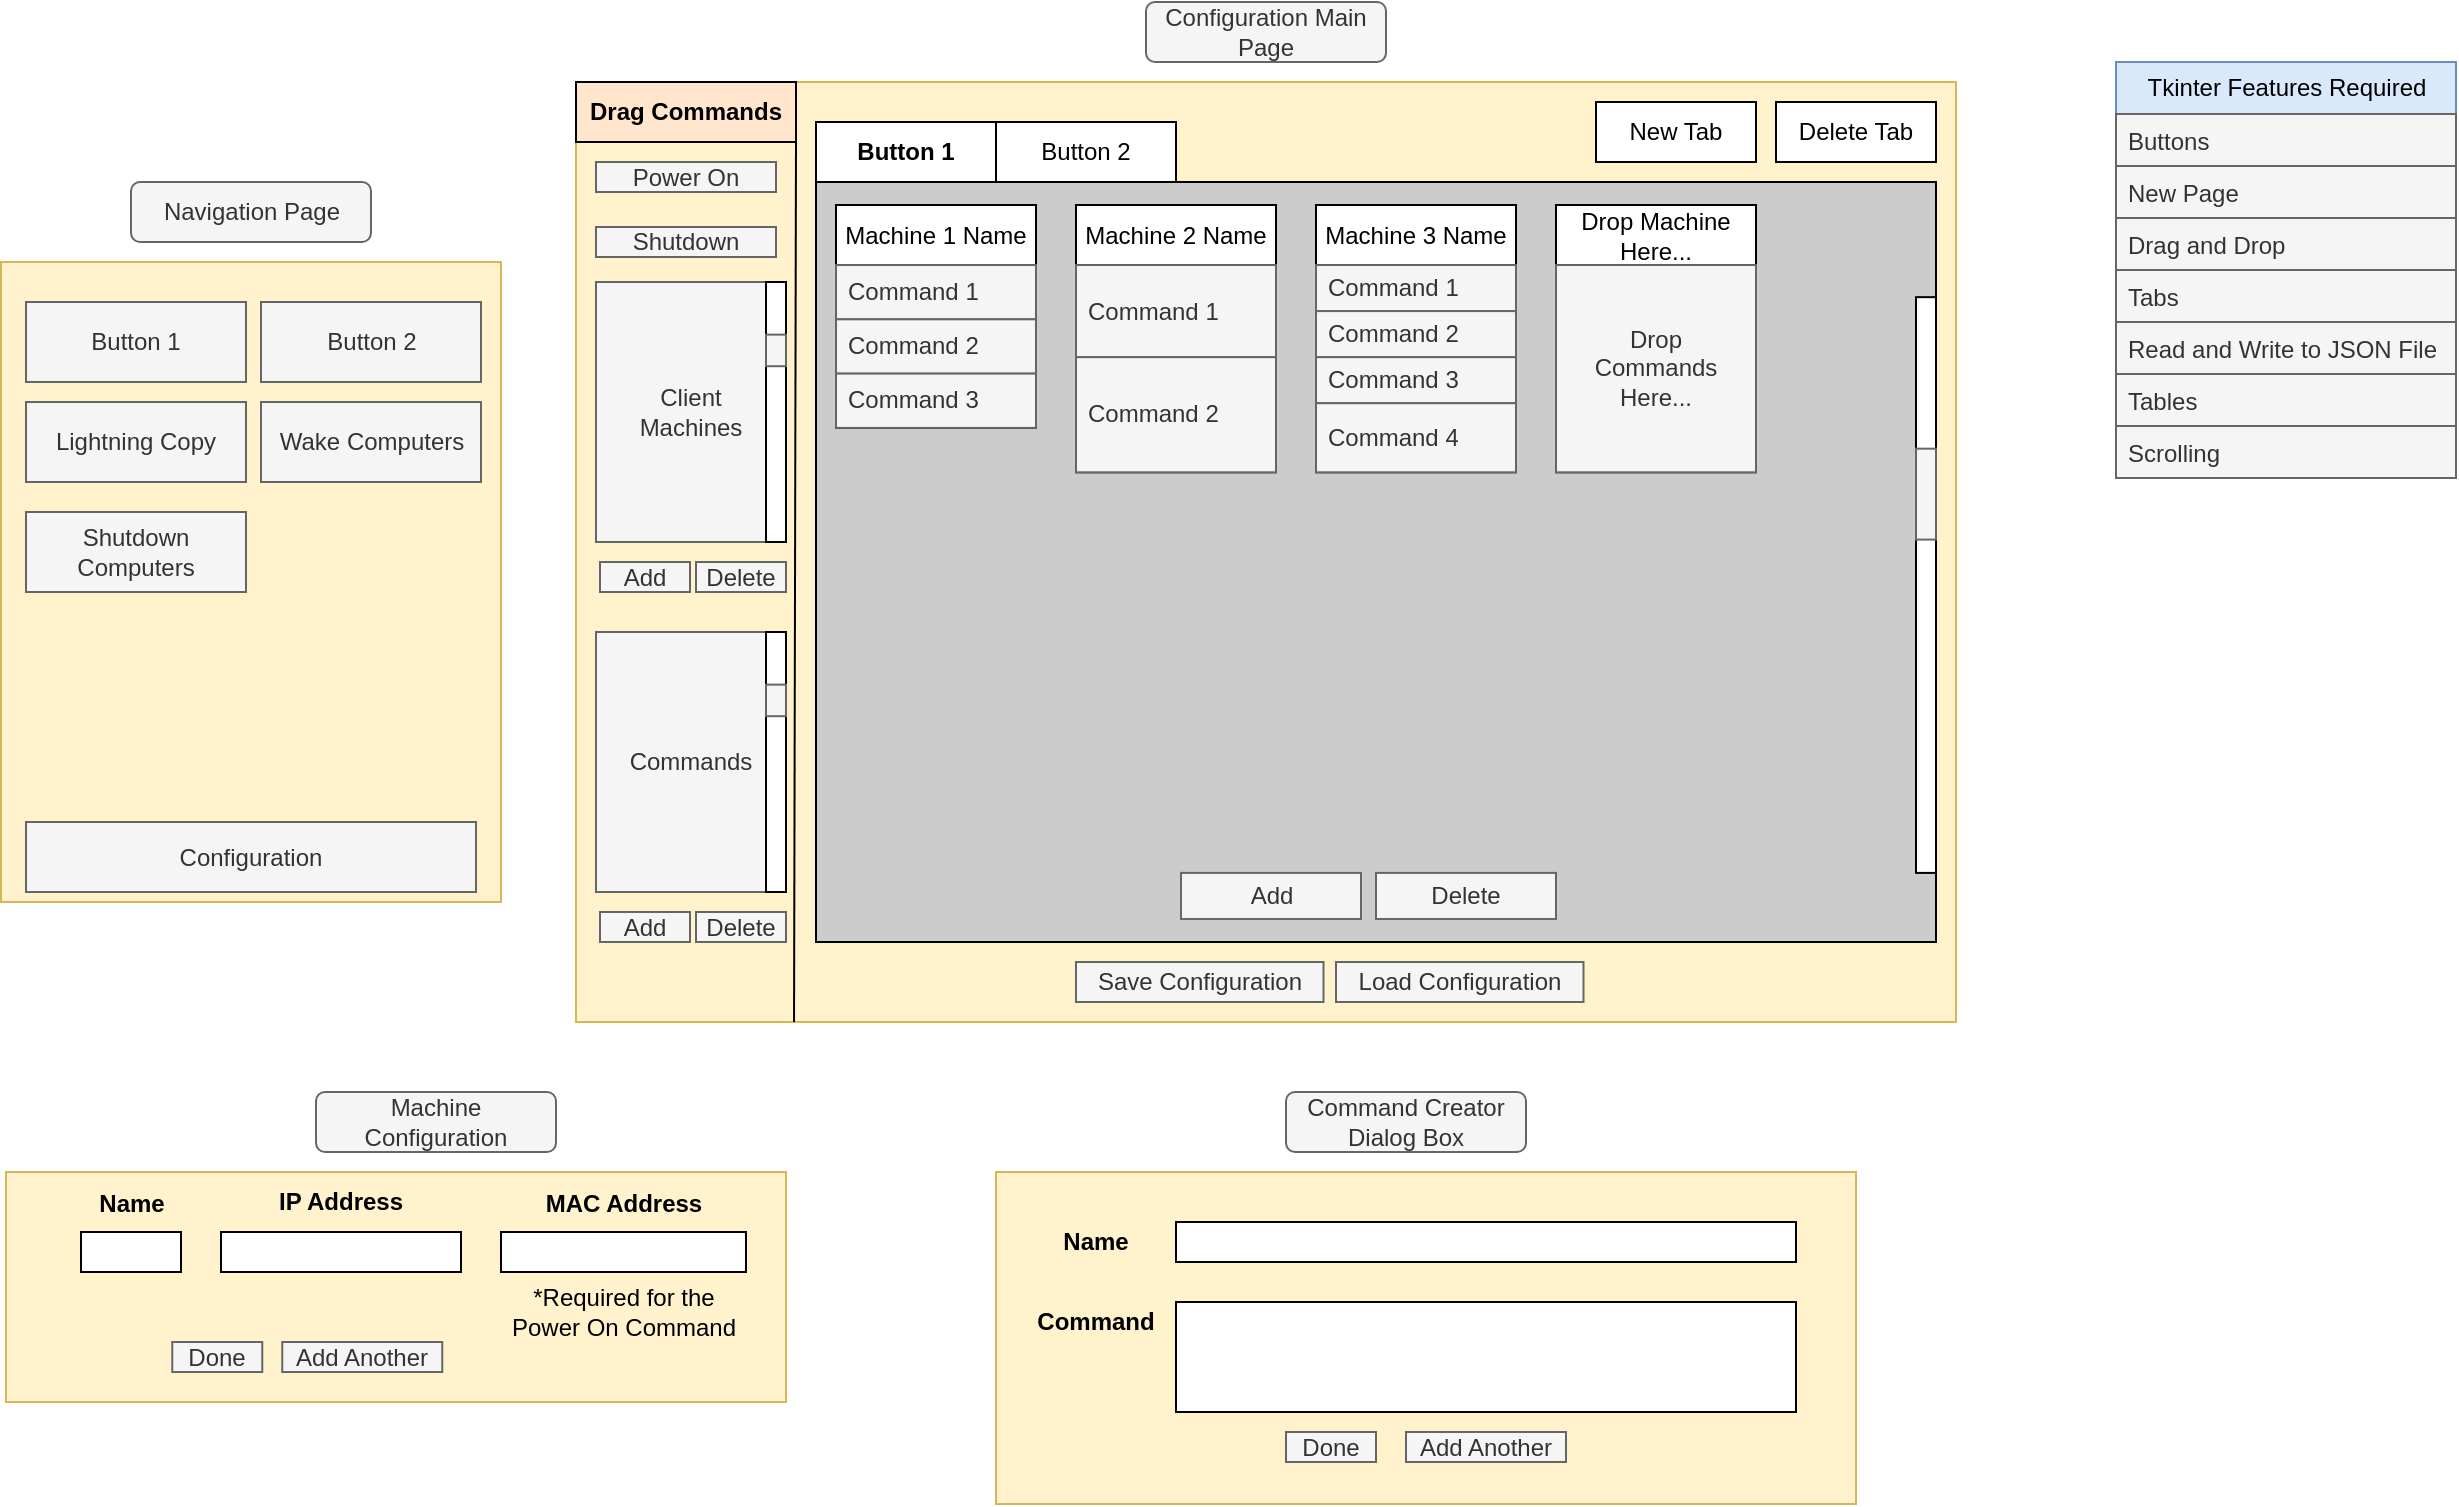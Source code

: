 <mxfile version="24.0.4" type="device" pages="3">
  <diagram name="Main" id="l4BXJL_ixx2tf4eaIrTP">
    <mxGraphModel dx="1175" dy="1802" grid="1" gridSize="10" guides="1" tooltips="1" connect="1" arrows="1" fold="1" page="1" pageScale="1" pageWidth="850" pageHeight="1100" math="0" shadow="0">
      <root>
        <mxCell id="0" />
        <mxCell id="1" parent="0" />
        <mxCell id="05Ht6eD-vF9q2f4KRF_v-15" value="" style="rounded=0;whiteSpace=wrap;html=1;fillColor=#fff2cc;strokeColor=#d6b656;" parent="1" vertex="1">
          <mxGeometry x="310" y="10" width="690" height="470" as="geometry" />
        </mxCell>
        <mxCell id="GJvcvkB4KFx6lNpRB0yJ-2" value="" style="group" parent="1" vertex="1" connectable="0">
          <mxGeometry x="430" y="60" width="540" height="380" as="geometry" />
        </mxCell>
        <mxCell id="CBT9GlM5qFI3nlHTZvPN-23" value="" style="rounded=0;whiteSpace=wrap;html=1;fillColor=#CCCCCC;" parent="GJvcvkB4KFx6lNpRB0yJ-2" vertex="1">
          <mxGeometry width="560" height="380" as="geometry" />
        </mxCell>
        <mxCell id="CBT9GlM5qFI3nlHTZvPN-26" value="" style="group" parent="GJvcvkB4KFx6lNpRB0yJ-2" vertex="1" connectable="0">
          <mxGeometry x="550" y="57.576" width="10" height="287.879" as="geometry" />
        </mxCell>
        <mxCell id="CBT9GlM5qFI3nlHTZvPN-24" value="" style="rounded=0;whiteSpace=wrap;html=1;" parent="CBT9GlM5qFI3nlHTZvPN-26" vertex="1">
          <mxGeometry width="10" height="287.879" as="geometry" />
        </mxCell>
        <mxCell id="CBT9GlM5qFI3nlHTZvPN-25" value="" style="rounded=0;whiteSpace=wrap;html=1;fillColor=#f5f5f5;fontColor=#333333;strokeColor=#666666;" parent="CBT9GlM5qFI3nlHTZvPN-26" vertex="1">
          <mxGeometry y="75.758" width="10" height="45.455" as="geometry" />
        </mxCell>
        <mxCell id="GJvcvkB4KFx6lNpRB0yJ-42" value="Machine 2 Name" style="swimlane;fontStyle=0;childLayout=stackLayout;horizontal=1;startSize=30;horizontalStack=0;resizeParent=1;resizeParentMax=0;resizeLast=0;collapsible=1;marginBottom=0;whiteSpace=wrap;html=1;" parent="GJvcvkB4KFx6lNpRB0yJ-2" vertex="1">
          <mxGeometry x="130" y="11.515" width="100" height="133.636" as="geometry">
            <mxRectangle x="450" y="420" width="130" height="30" as="alternateBounds" />
          </mxGeometry>
        </mxCell>
        <mxCell id="GJvcvkB4KFx6lNpRB0yJ-43" value="Command 1" style="text;strokeColor=#666666;fillColor=#f5f5f5;align=left;verticalAlign=middle;spacingLeft=4;spacingRight=4;overflow=hidden;points=[[0,0.5],[1,0.5]];portConstraint=eastwest;rotatable=0;whiteSpace=wrap;html=1;fontColor=#333333;" parent="GJvcvkB4KFx6lNpRB0yJ-42" vertex="1">
          <mxGeometry y="30" width="100" height="46.061" as="geometry" />
        </mxCell>
        <mxCell id="GJvcvkB4KFx6lNpRB0yJ-44" value="Command 2" style="text;strokeColor=#666666;fillColor=#f5f5f5;align=left;verticalAlign=middle;spacingLeft=4;spacingRight=4;overflow=hidden;points=[[0,0.5],[1,0.5]];portConstraint=eastwest;rotatable=0;whiteSpace=wrap;html=1;fontColor=#333333;" parent="GJvcvkB4KFx6lNpRB0yJ-42" vertex="1">
          <mxGeometry y="76.061" width="100" height="57.576" as="geometry" />
        </mxCell>
        <mxCell id="GJvcvkB4KFx6lNpRB0yJ-46" value="Machine 3 Name" style="swimlane;fontStyle=0;childLayout=stackLayout;horizontal=1;startSize=30;horizontalStack=0;resizeParent=1;resizeParentMax=0;resizeLast=0;collapsible=1;marginBottom=0;whiteSpace=wrap;html=1;" parent="GJvcvkB4KFx6lNpRB0yJ-2" vertex="1">
          <mxGeometry x="250" y="11.515" width="100" height="133.636" as="geometry">
            <mxRectangle x="450" y="420" width="130" height="30" as="alternateBounds" />
          </mxGeometry>
        </mxCell>
        <mxCell id="GJvcvkB4KFx6lNpRB0yJ-47" value="Command 1" style="text;strokeColor=#666666;fillColor=#f5f5f5;align=left;verticalAlign=middle;spacingLeft=4;spacingRight=4;overflow=hidden;points=[[0,0.5],[1,0.5]];portConstraint=eastwest;rotatable=0;whiteSpace=wrap;html=1;fontColor=#333333;" parent="GJvcvkB4KFx6lNpRB0yJ-46" vertex="1">
          <mxGeometry y="30" width="100" height="23.03" as="geometry" />
        </mxCell>
        <mxCell id="GJvcvkB4KFx6lNpRB0yJ-48" value="Command 2" style="text;strokeColor=#666666;fillColor=#f5f5f5;align=left;verticalAlign=middle;spacingLeft=4;spacingRight=4;overflow=hidden;points=[[0,0.5],[1,0.5]];portConstraint=eastwest;rotatable=0;whiteSpace=wrap;html=1;fontColor=#333333;" parent="GJvcvkB4KFx6lNpRB0yJ-46" vertex="1">
          <mxGeometry y="53.03" width="100" height="23.03" as="geometry" />
        </mxCell>
        <mxCell id="GJvcvkB4KFx6lNpRB0yJ-49" value="Command 3" style="text;strokeColor=#666666;fillColor=#f5f5f5;align=left;verticalAlign=middle;spacingLeft=4;spacingRight=4;overflow=hidden;points=[[0,0.5],[1,0.5]];portConstraint=eastwest;rotatable=0;whiteSpace=wrap;html=1;fontColor=#333333;" parent="GJvcvkB4KFx6lNpRB0yJ-46" vertex="1">
          <mxGeometry y="76.061" width="100" height="23.03" as="geometry" />
        </mxCell>
        <mxCell id="GJvcvkB4KFx6lNpRB0yJ-57" value="Command 4" style="text;strokeColor=#666666;fillColor=#f5f5f5;align=left;verticalAlign=middle;spacingLeft=4;spacingRight=4;overflow=hidden;points=[[0,0.5],[1,0.5]];portConstraint=eastwest;rotatable=0;whiteSpace=wrap;html=1;fontColor=#333333;" parent="GJvcvkB4KFx6lNpRB0yJ-46" vertex="1">
          <mxGeometry y="99.091" width="100" height="34.545" as="geometry" />
        </mxCell>
        <mxCell id="CBT9GlM5qFI3nlHTZvPN-30" value="Drop Machine Here..." style="swimlane;fontStyle=0;childLayout=stackLayout;horizontal=1;startSize=30;horizontalStack=0;resizeParent=1;resizeParentMax=0;resizeLast=0;collapsible=1;marginBottom=0;whiteSpace=wrap;html=1;" parent="GJvcvkB4KFx6lNpRB0yJ-2" vertex="1">
          <mxGeometry x="370" y="11.515" width="100" height="133.636" as="geometry">
            <mxRectangle x="450" y="420" width="130" height="30" as="alternateBounds" />
          </mxGeometry>
        </mxCell>
        <mxCell id="CBT9GlM5qFI3nlHTZvPN-31" value="Drop Commands Here..." style="text;strokeColor=#666666;fillColor=#f5f5f5;align=center;verticalAlign=middle;spacingLeft=4;spacingRight=4;overflow=hidden;points=[[0,0.5],[1,0.5]];portConstraint=eastwest;rotatable=0;whiteSpace=wrap;html=1;fontColor=#333333;" parent="CBT9GlM5qFI3nlHTZvPN-30" vertex="1">
          <mxGeometry y="30" width="100" height="103.636" as="geometry" />
        </mxCell>
        <mxCell id="05Ht6eD-vF9q2f4KRF_v-18" value="Add" style="rounded=0;whiteSpace=wrap;html=1;fillColor=#f5f5f5;fontColor=#333333;strokeColor=#666666;" parent="GJvcvkB4KFx6lNpRB0yJ-2" vertex="1">
          <mxGeometry x="182.5" y="345.455" width="90" height="23.03" as="geometry" />
        </mxCell>
        <mxCell id="05Ht6eD-vF9q2f4KRF_v-24" value="Delete" style="rounded=0;whiteSpace=wrap;html=1;fillColor=#f5f5f5;fontColor=#333333;strokeColor=#666666;" parent="GJvcvkB4KFx6lNpRB0yJ-2" vertex="1">
          <mxGeometry x="280" y="345.455" width="90" height="23.03" as="geometry" />
        </mxCell>
        <mxCell id="CBT9GlM5qFI3nlHTZvPN-3" value="Machine 1 Name" style="swimlane;fontStyle=0;childLayout=stackLayout;horizontal=1;startSize=30;horizontalStack=0;resizeParent=1;resizeParentMax=0;resizeLast=0;collapsible=1;marginBottom=0;whiteSpace=wrap;html=1;" parent="GJvcvkB4KFx6lNpRB0yJ-2" vertex="1">
          <mxGeometry x="10" y="11.518" width="100" height="111.429" as="geometry">
            <mxRectangle x="450" y="420" width="130" height="30" as="alternateBounds" />
          </mxGeometry>
        </mxCell>
        <mxCell id="CBT9GlM5qFI3nlHTZvPN-4" value="Command 1" style="text;strokeColor=#666666;fillColor=#f5f5f5;align=left;verticalAlign=middle;spacingLeft=4;spacingRight=4;overflow=hidden;points=[[0,0.5],[1,0.5]];portConstraint=eastwest;rotatable=0;whiteSpace=wrap;html=1;fontColor=#333333;" parent="CBT9GlM5qFI3nlHTZvPN-3" vertex="1">
          <mxGeometry y="30" width="100" height="27.143" as="geometry" />
        </mxCell>
        <mxCell id="CBT9GlM5qFI3nlHTZvPN-5" value="Command 2" style="text;strokeColor=#666666;fillColor=#f5f5f5;align=left;verticalAlign=middle;spacingLeft=4;spacingRight=4;overflow=hidden;points=[[0,0.5],[1,0.5]];portConstraint=eastwest;rotatable=0;whiteSpace=wrap;html=1;fontColor=#333333;" parent="CBT9GlM5qFI3nlHTZvPN-3" vertex="1">
          <mxGeometry y="57.143" width="100" height="27.143" as="geometry" />
        </mxCell>
        <mxCell id="CBT9GlM5qFI3nlHTZvPN-6" value="Command 3" style="text;strokeColor=#666666;fillColor=#f5f5f5;align=left;verticalAlign=middle;spacingLeft=4;spacingRight=4;overflow=hidden;points=[[0,0.5],[1,0.5]];portConstraint=eastwest;rotatable=0;whiteSpace=wrap;html=1;fontColor=#333333;" parent="CBT9GlM5qFI3nlHTZvPN-3" vertex="1">
          <mxGeometry y="84.286" width="100" height="27.143" as="geometry" />
        </mxCell>
        <mxCell id="05Ht6eD-vF9q2f4KRF_v-9" value="" style="rounded=0;whiteSpace=wrap;html=1;fillColor=#fff2cc;strokeColor=#d6b656;" parent="1" vertex="1">
          <mxGeometry x="22.5" y="100" width="250" height="320" as="geometry" />
        </mxCell>
        <mxCell id="05Ht6eD-vF9q2f4KRF_v-2" value="Button 1" style="rounded=0;whiteSpace=wrap;html=1;fillColor=#f5f5f5;fontColor=#333333;strokeColor=#666666;" parent="1" vertex="1">
          <mxGeometry x="35" y="120" width="110" height="40" as="geometry" />
        </mxCell>
        <mxCell id="05Ht6eD-vF9q2f4KRF_v-3" value="Button 2" style="rounded=0;whiteSpace=wrap;html=1;fillColor=#f5f5f5;fontColor=#333333;strokeColor=#666666;" parent="1" vertex="1">
          <mxGeometry x="152.5" y="120" width="110" height="40" as="geometry" />
        </mxCell>
        <mxCell id="05Ht6eD-vF9q2f4KRF_v-4" value="Lightning Copy" style="rounded=0;whiteSpace=wrap;html=1;fillColor=#f5f5f5;fontColor=#333333;strokeColor=#666666;" parent="1" vertex="1">
          <mxGeometry x="35" y="170" width="110" height="40" as="geometry" />
        </mxCell>
        <mxCell id="05Ht6eD-vF9q2f4KRF_v-5" value="Wake Computers" style="rounded=0;whiteSpace=wrap;html=1;fillColor=#f5f5f5;fontColor=#333333;strokeColor=#666666;" parent="1" vertex="1">
          <mxGeometry x="152.5" y="170" width="110" height="40" as="geometry" />
        </mxCell>
        <mxCell id="05Ht6eD-vF9q2f4KRF_v-6" value="Shutdown Computers" style="rounded=0;whiteSpace=wrap;html=1;fillColor=#f5f5f5;fontColor=#333333;strokeColor=#666666;" parent="1" vertex="1">
          <mxGeometry x="35" y="225" width="110" height="40" as="geometry" />
        </mxCell>
        <mxCell id="05Ht6eD-vF9q2f4KRF_v-7" value="Configuration" style="rounded=0;whiteSpace=wrap;html=1;fillColor=#f5f5f5;fontColor=#333333;strokeColor=#666666;" parent="1" vertex="1">
          <mxGeometry x="35" y="380" width="225" height="35" as="geometry" />
        </mxCell>
        <mxCell id="05Ht6eD-vF9q2f4KRF_v-12" value="Navigation Page" style="rounded=1;whiteSpace=wrap;html=1;fillColor=#f5f5f5;strokeColor=#666666;fontColor=#333333;" parent="1" vertex="1">
          <mxGeometry x="87.5" y="60" width="120" height="30" as="geometry" />
        </mxCell>
        <mxCell id="05Ht6eD-vF9q2f4KRF_v-13" value="Configuration Main Page" style="rounded=1;whiteSpace=wrap;html=1;fillColor=#f5f5f5;strokeColor=#666666;fontColor=#333333;" parent="1" vertex="1">
          <mxGeometry x="595" y="-30" width="120" height="30" as="geometry" />
        </mxCell>
        <mxCell id="05Ht6eD-vF9q2f4KRF_v-16" value="Commands" style="rounded=0;whiteSpace=wrap;html=1;fillColor=#f5f5f5;fontColor=#333333;strokeColor=#666666;" parent="1" vertex="1">
          <mxGeometry x="320" y="285" width="95" height="130" as="geometry" />
        </mxCell>
        <mxCell id="05Ht6eD-vF9q2f4KRF_v-26" value="Client&lt;br&gt;Machines" style="rounded=0;whiteSpace=wrap;html=1;fillColor=#f5f5f5;fontColor=#333333;strokeColor=#666666;" parent="1" vertex="1">
          <mxGeometry x="320" y="110" width="95" height="130" as="geometry" />
        </mxCell>
        <mxCell id="05Ht6eD-vF9q2f4KRF_v-29" value="Add" style="rounded=0;whiteSpace=wrap;html=1;fillColor=#f5f5f5;fontColor=#333333;strokeColor=#666666;" parent="1" vertex="1">
          <mxGeometry x="322" y="250" width="45" height="15" as="geometry" />
        </mxCell>
        <mxCell id="05Ht6eD-vF9q2f4KRF_v-30" value="Delete" style="rounded=0;whiteSpace=wrap;html=1;fillColor=#f5f5f5;fontColor=#333333;strokeColor=#666666;" parent="1" vertex="1">
          <mxGeometry x="370" y="250" width="45" height="15" as="geometry" />
        </mxCell>
        <mxCell id="05Ht6eD-vF9q2f4KRF_v-31" value="Add" style="rounded=0;whiteSpace=wrap;html=1;fillColor=#f5f5f5;fontColor=#333333;strokeColor=#666666;" parent="1" vertex="1">
          <mxGeometry x="322" y="425" width="45" height="15" as="geometry" />
        </mxCell>
        <mxCell id="05Ht6eD-vF9q2f4KRF_v-32" value="Delete" style="rounded=0;whiteSpace=wrap;html=1;fillColor=#f5f5f5;fontColor=#333333;strokeColor=#666666;" parent="1" vertex="1">
          <mxGeometry x="370" y="425" width="45" height="15" as="geometry" />
        </mxCell>
        <mxCell id="CBT9GlM5qFI3nlHTZvPN-36" value="" style="rounded=0;whiteSpace=wrap;html=1;fillColor=#fff2cc;strokeColor=#d6b656;" parent="1" vertex="1">
          <mxGeometry x="25" y="555" width="390" height="115" as="geometry" />
        </mxCell>
        <mxCell id="CBT9GlM5qFI3nlHTZvPN-38" value="Machine Configuration" style="rounded=1;whiteSpace=wrap;html=1;fillColor=#f5f5f5;strokeColor=#666666;fontColor=#333333;" parent="1" vertex="1">
          <mxGeometry x="180" y="515" width="120" height="30" as="geometry" />
        </mxCell>
        <mxCell id="CBT9GlM5qFI3nlHTZvPN-39" value="" style="rounded=0;whiteSpace=wrap;html=1;" parent="1" vertex="1">
          <mxGeometry x="62.5" y="585" width="50" height="20" as="geometry" />
        </mxCell>
        <mxCell id="CBT9GlM5qFI3nlHTZvPN-40" value="" style="rounded=0;whiteSpace=wrap;html=1;" parent="1" vertex="1">
          <mxGeometry x="132.5" y="585" width="120" height="20" as="geometry" />
        </mxCell>
        <mxCell id="CBT9GlM5qFI3nlHTZvPN-41" value="" style="rounded=0;whiteSpace=wrap;html=1;" parent="1" vertex="1">
          <mxGeometry x="272.5" y="585" width="122.5" height="20" as="geometry" />
        </mxCell>
        <mxCell id="CBT9GlM5qFI3nlHTZvPN-49" value="IP Address" style="text;html=1;strokeColor=none;fillColor=none;align=center;verticalAlign=middle;whiteSpace=wrap;rounded=0;fontStyle=1" parent="1" vertex="1">
          <mxGeometry x="151.25" y="555" width="82.5" height="30" as="geometry" />
        </mxCell>
        <mxCell id="CBT9GlM5qFI3nlHTZvPN-50" value="MAC Address" style="text;html=1;strokeColor=none;fillColor=none;align=center;verticalAlign=middle;whiteSpace=wrap;rounded=0;fontStyle=1" parent="1" vertex="1">
          <mxGeometry x="288.75" y="556" width="90" height="30" as="geometry" />
        </mxCell>
        <mxCell id="CBT9GlM5qFI3nlHTZvPN-52" value="Name" style="text;html=1;strokeColor=none;fillColor=none;align=center;verticalAlign=middle;whiteSpace=wrap;rounded=0;fontStyle=1" parent="1" vertex="1">
          <mxGeometry x="57.5" y="556" width="60" height="30" as="geometry" />
        </mxCell>
        <mxCell id="GJvcvkB4KFx6lNpRB0yJ-29" value="Command Creator Dialog Box" style="rounded=1;whiteSpace=wrap;html=1;fillColor=#f5f5f5;strokeColor=#666666;fontColor=#333333;" parent="1" vertex="1">
          <mxGeometry x="665" y="515" width="120" height="30" as="geometry" />
        </mxCell>
        <mxCell id="GJvcvkB4KFx6lNpRB0yJ-30" value="" style="rounded=0;whiteSpace=wrap;html=1;fillColor=#fff2cc;strokeColor=#d6b656;" parent="1" vertex="1">
          <mxGeometry x="520" y="555" width="430" height="166" as="geometry" />
        </mxCell>
        <mxCell id="GJvcvkB4KFx6lNpRB0yJ-38" value="Name" style="text;html=1;strokeColor=none;fillColor=none;align=center;verticalAlign=middle;whiteSpace=wrap;rounded=0;fontStyle=1" parent="1" vertex="1">
          <mxGeometry x="540" y="575" width="60" height="30" as="geometry" />
        </mxCell>
        <mxCell id="GJvcvkB4KFx6lNpRB0yJ-39" value="" style="rounded=0;whiteSpace=wrap;html=1;" parent="1" vertex="1">
          <mxGeometry x="610" y="580" width="310" height="20" as="geometry" />
        </mxCell>
        <mxCell id="GJvcvkB4KFx6lNpRB0yJ-40" value="Done" style="rounded=0;whiteSpace=wrap;html=1;fillColor=#f5f5f5;fontColor=#333333;strokeColor=#666666;" parent="1" vertex="1">
          <mxGeometry x="108.13" y="640" width="45" height="15" as="geometry" />
        </mxCell>
        <mxCell id="GJvcvkB4KFx6lNpRB0yJ-41" value="Add Another" style="rounded=0;whiteSpace=wrap;html=1;fillColor=#f5f5f5;fontColor=#333333;strokeColor=#666666;" parent="1" vertex="1">
          <mxGeometry x="163.13" y="640" width="80" height="15" as="geometry" />
        </mxCell>
        <mxCell id="GJvcvkB4KFx6lNpRB0yJ-51" value="Command" style="text;html=1;strokeColor=none;fillColor=none;align=center;verticalAlign=middle;whiteSpace=wrap;rounded=0;fontStyle=1" parent="1" vertex="1">
          <mxGeometry x="540" y="615" width="60" height="30" as="geometry" />
        </mxCell>
        <mxCell id="GJvcvkB4KFx6lNpRB0yJ-52" value="" style="rounded=0;whiteSpace=wrap;html=1;" parent="1" vertex="1">
          <mxGeometry x="610" y="620" width="310" height="55" as="geometry" />
        </mxCell>
        <mxCell id="GJvcvkB4KFx6lNpRB0yJ-55" value="Done" style="rounded=0;whiteSpace=wrap;html=1;fillColor=#f5f5f5;fontColor=#333333;strokeColor=#666666;" parent="1" vertex="1">
          <mxGeometry x="665" y="685" width="45" height="15" as="geometry" />
        </mxCell>
        <mxCell id="GJvcvkB4KFx6lNpRB0yJ-56" value="Add Another" style="rounded=0;whiteSpace=wrap;html=1;fillColor=#f5f5f5;fontColor=#333333;strokeColor=#666666;" parent="1" vertex="1">
          <mxGeometry x="725" y="685" width="80" height="15" as="geometry" />
        </mxCell>
        <mxCell id="GJvcvkB4KFx6lNpRB0yJ-59" value="Button 1" style="rounded=0;whiteSpace=wrap;html=1;fontStyle=1" parent="1" vertex="1">
          <mxGeometry x="430" y="30" width="90" height="30" as="geometry" />
        </mxCell>
        <mxCell id="GJvcvkB4KFx6lNpRB0yJ-60" value="Button 2" style="rounded=0;whiteSpace=wrap;html=1;" parent="1" vertex="1">
          <mxGeometry x="520" y="30" width="90" height="30" as="geometry" />
        </mxCell>
        <mxCell id="GJvcvkB4KFx6lNpRB0yJ-62" value="New Tab" style="rounded=0;whiteSpace=wrap;html=1;" parent="1" vertex="1">
          <mxGeometry x="820" y="20" width="80" height="30" as="geometry" />
        </mxCell>
        <mxCell id="GJvcvkB4KFx6lNpRB0yJ-72" value="Save Configuration" style="rounded=0;whiteSpace=wrap;html=1;fillColor=#f5f5f5;fontColor=#333333;strokeColor=#666666;" parent="1" vertex="1">
          <mxGeometry x="560" y="450" width="123.75" height="20" as="geometry" />
        </mxCell>
        <mxCell id="GJvcvkB4KFx6lNpRB0yJ-73" value="Load Configuration" style="rounded=0;whiteSpace=wrap;html=1;fillColor=#f5f5f5;fontColor=#333333;strokeColor=#666666;" parent="1" vertex="1">
          <mxGeometry x="690" y="450" width="123.75" height="20" as="geometry" />
        </mxCell>
        <mxCell id="GJvcvkB4KFx6lNpRB0yJ-79" value="" style="group" parent="1" vertex="1" connectable="0">
          <mxGeometry x="405" y="110" width="10" height="130" as="geometry" />
        </mxCell>
        <mxCell id="GJvcvkB4KFx6lNpRB0yJ-80" value="" style="rounded=0;whiteSpace=wrap;html=1;" parent="GJvcvkB4KFx6lNpRB0yJ-79" vertex="1">
          <mxGeometry width="10" height="130" as="geometry" />
        </mxCell>
        <mxCell id="GJvcvkB4KFx6lNpRB0yJ-81" value="" style="rounded=0;whiteSpace=wrap;html=1;fillColor=#f5f5f5;fontColor=#333333;strokeColor=#666666;" parent="GJvcvkB4KFx6lNpRB0yJ-79" vertex="1">
          <mxGeometry y="26.316" width="10" height="15.789" as="geometry" />
        </mxCell>
        <mxCell id="GJvcvkB4KFx6lNpRB0yJ-83" value="" style="group" parent="1" vertex="1" connectable="0">
          <mxGeometry x="405" y="285" width="10" height="130" as="geometry" />
        </mxCell>
        <mxCell id="GJvcvkB4KFx6lNpRB0yJ-84" value="" style="rounded=0;whiteSpace=wrap;html=1;" parent="GJvcvkB4KFx6lNpRB0yJ-83" vertex="1">
          <mxGeometry width="10" height="130" as="geometry" />
        </mxCell>
        <mxCell id="GJvcvkB4KFx6lNpRB0yJ-85" value="" style="rounded=0;whiteSpace=wrap;html=1;fillColor=#f5f5f5;fontColor=#333333;strokeColor=#666666;" parent="GJvcvkB4KFx6lNpRB0yJ-83" vertex="1">
          <mxGeometry y="26.316" width="10" height="15.789" as="geometry" />
        </mxCell>
        <mxCell id="lDQkFtO21hNXQIQ1Pr82-14" value="Power On" style="rounded=0;whiteSpace=wrap;html=1;fillColor=#f5f5f5;fontColor=#333333;strokeColor=#666666;" parent="1" vertex="1">
          <mxGeometry x="320" y="50" width="90" height="15" as="geometry" />
        </mxCell>
        <mxCell id="lDQkFtO21hNXQIQ1Pr82-15" value="Shutdown" style="rounded=0;whiteSpace=wrap;html=1;fillColor=#f5f5f5;fontColor=#333333;strokeColor=#666666;" parent="1" vertex="1">
          <mxGeometry x="320" y="82.5" width="90" height="15" as="geometry" />
        </mxCell>
        <mxCell id="u2pZhIRinIAdTyzWP0gV-4" value="Drag Commands" style="rounded=0;whiteSpace=wrap;html=1;fillColor=#ffe6cc;strokeColor=#000000;fontStyle=1;perimeterSpacing=1;" parent="1" vertex="1">
          <mxGeometry x="310" y="10" width="110" height="30" as="geometry" />
        </mxCell>
        <mxCell id="CBT9GlM5qFI3nlHTZvPN-8" value="" style="endArrow=none;html=1;rounded=0;strokeWidth=1;exitX=0.158;exitY=1;exitDx=0;exitDy=0;exitPerimeter=0;" parent="1" source="05Ht6eD-vF9q2f4KRF_v-15" edge="1">
          <mxGeometry width="50" height="50" relative="1" as="geometry">
            <mxPoint x="420" y="480" as="sourcePoint" />
            <mxPoint x="420" y="40" as="targetPoint" />
          </mxGeometry>
        </mxCell>
        <mxCell id="u2pZhIRinIAdTyzWP0gV-6" value="*Required for the Power On Command" style="text;html=1;strokeColor=none;fillColor=none;align=center;verticalAlign=middle;whiteSpace=wrap;rounded=0;" parent="1" vertex="1">
          <mxGeometry x="270" y="610" width="127.5" height="30" as="geometry" />
        </mxCell>
        <mxCell id="u2pZhIRinIAdTyzWP0gV-7" value="Tkinter Features Required" style="swimlane;fontStyle=0;childLayout=stackLayout;horizontal=1;startSize=26;fillColor=#dae8fc;horizontalStack=0;resizeParent=1;resizeParentMax=0;resizeLast=0;collapsible=1;marginBottom=0;html=1;strokeColor=#6c8ebf;" parent="1" vertex="1">
          <mxGeometry x="1080" width="170" height="208" as="geometry" />
        </mxCell>
        <mxCell id="u2pZhIRinIAdTyzWP0gV-8" value="Buttons" style="text;strokeColor=#666666;fillColor=#f5f5f5;align=left;verticalAlign=top;spacingLeft=4;spacingRight=4;overflow=hidden;rotatable=0;points=[[0,0.5],[1,0.5]];portConstraint=eastwest;whiteSpace=wrap;html=1;perimeterSpacing=0;fontColor=#333333;" parent="u2pZhIRinIAdTyzWP0gV-7" vertex="1">
          <mxGeometry y="26" width="170" height="26" as="geometry" />
        </mxCell>
        <mxCell id="u2pZhIRinIAdTyzWP0gV-9" value="New Page" style="text;strokeColor=#666666;fillColor=#f5f5f5;align=left;verticalAlign=top;spacingLeft=4;spacingRight=4;overflow=hidden;rotatable=0;points=[[0,0.5],[1,0.5]];portConstraint=eastwest;whiteSpace=wrap;html=1;fontColor=#333333;" parent="u2pZhIRinIAdTyzWP0gV-7" vertex="1">
          <mxGeometry y="52" width="170" height="26" as="geometry" />
        </mxCell>
        <mxCell id="u2pZhIRinIAdTyzWP0gV-10" value="Drag and Drop" style="text;strokeColor=#666666;fillColor=#f5f5f5;align=left;verticalAlign=top;spacingLeft=4;spacingRight=4;overflow=hidden;rotatable=0;points=[[0,0.5],[1,0.5]];portConstraint=eastwest;whiteSpace=wrap;html=1;fontColor=#333333;" parent="u2pZhIRinIAdTyzWP0gV-7" vertex="1">
          <mxGeometry y="78" width="170" height="26" as="geometry" />
        </mxCell>
        <mxCell id="u2pZhIRinIAdTyzWP0gV-14" value="Tabs" style="text;strokeColor=#666666;fillColor=#f5f5f5;align=left;verticalAlign=top;spacingLeft=4;spacingRight=4;overflow=hidden;rotatable=0;points=[[0,0.5],[1,0.5]];portConstraint=eastwest;whiteSpace=wrap;html=1;fontColor=#333333;" parent="u2pZhIRinIAdTyzWP0gV-7" vertex="1">
          <mxGeometry y="104" width="170" height="26" as="geometry" />
        </mxCell>
        <mxCell id="u2pZhIRinIAdTyzWP0gV-17" value="Read and Write to JSON File" style="text;strokeColor=#666666;fillColor=#f5f5f5;align=left;verticalAlign=top;spacingLeft=4;spacingRight=4;overflow=hidden;rotatable=0;points=[[0,0.5],[1,0.5]];portConstraint=eastwest;whiteSpace=wrap;html=1;fontColor=#333333;" parent="u2pZhIRinIAdTyzWP0gV-7" vertex="1">
          <mxGeometry y="130" width="170" height="26" as="geometry" />
        </mxCell>
        <mxCell id="kDMmLMVAH0c1NK80GiJr-1" value="Tables" style="text;strokeColor=#666666;fillColor=#f5f5f5;align=left;verticalAlign=top;spacingLeft=4;spacingRight=4;overflow=hidden;rotatable=0;points=[[0,0.5],[1,0.5]];portConstraint=eastwest;whiteSpace=wrap;html=1;fontColor=#333333;" parent="u2pZhIRinIAdTyzWP0gV-7" vertex="1">
          <mxGeometry y="156" width="170" height="26" as="geometry" />
        </mxCell>
        <mxCell id="kDMmLMVAH0c1NK80GiJr-2" value="Scrolling" style="text;strokeColor=#666666;fillColor=#f5f5f5;align=left;verticalAlign=top;spacingLeft=4;spacingRight=4;overflow=hidden;rotatable=0;points=[[0,0.5],[1,0.5]];portConstraint=eastwest;whiteSpace=wrap;html=1;fontColor=#333333;" parent="u2pZhIRinIAdTyzWP0gV-7" vertex="1">
          <mxGeometry y="182" width="170" height="26" as="geometry" />
        </mxCell>
        <mxCell id="iEfVto9ktc10cgfHCDzF-1" value="Delete Tab" style="rounded=0;whiteSpace=wrap;html=1;" vertex="1" parent="1">
          <mxGeometry x="910" y="20" width="80" height="30" as="geometry" />
        </mxCell>
      </root>
    </mxGraphModel>
  </diagram>
  <diagram id="Krq4V3g8Ec12i8MtcZDB" name="Glass Panel Branch">
    <mxGraphModel dx="1180" dy="703" grid="1" gridSize="10" guides="1" tooltips="1" connect="1" arrows="1" fold="1" page="1" pageScale="1" pageWidth="850" pageHeight="1100" math="0" shadow="0">
      <root>
        <mxCell id="0" />
        <mxCell id="1" parent="0" />
        <mxCell id="ivaxznkumcweyR9pkSiQ-1" value="" style="rounded=0;whiteSpace=wrap;html=1;fillColor=#fff2cc;strokeColor=#d6b656;" vertex="1" parent="1">
          <mxGeometry x="310" y="60" width="690" height="420" as="geometry" />
        </mxCell>
        <mxCell id="ivaxznkumcweyR9pkSiQ-2" value="" style="group" vertex="1" connectable="0" parent="1">
          <mxGeometry x="430" y="110" width="540" height="330" as="geometry" />
        </mxCell>
        <mxCell id="ivaxznkumcweyR9pkSiQ-3" value="" style="rounded=0;whiteSpace=wrap;html=1;fillColor=#CCCCCC;" vertex="1" parent="ivaxznkumcweyR9pkSiQ-2">
          <mxGeometry width="560" height="330" as="geometry" />
        </mxCell>
        <mxCell id="ivaxznkumcweyR9pkSiQ-4" value="" style="group" vertex="1" connectable="0" parent="ivaxznkumcweyR9pkSiQ-2">
          <mxGeometry x="550" y="50" width="10" height="250" as="geometry" />
        </mxCell>
        <mxCell id="ivaxznkumcweyR9pkSiQ-5" value="" style="rounded=0;whiteSpace=wrap;html=1;" vertex="1" parent="ivaxznkumcweyR9pkSiQ-4">
          <mxGeometry width="10" height="250.0" as="geometry" />
        </mxCell>
        <mxCell id="ivaxznkumcweyR9pkSiQ-6" value="" style="rounded=0;whiteSpace=wrap;html=1;fillColor=#f5f5f5;fontColor=#333333;strokeColor=#666666;" vertex="1" parent="ivaxznkumcweyR9pkSiQ-4">
          <mxGeometry y="65.789" width="10" height="39.474" as="geometry" />
        </mxCell>
        <mxCell id="ivaxznkumcweyR9pkSiQ-7" value="Machine 2 Name" style="swimlane;fontStyle=0;childLayout=stackLayout;horizontal=1;startSize=30;horizontalStack=0;resizeParent=1;resizeParentMax=0;resizeLast=0;collapsible=1;marginBottom=0;whiteSpace=wrap;html=1;" vertex="1" parent="ivaxznkumcweyR9pkSiQ-2">
          <mxGeometry x="130" y="10" width="100" height="120" as="geometry">
            <mxRectangle x="450" y="420" width="130" height="30" as="alternateBounds" />
          </mxGeometry>
        </mxCell>
        <mxCell id="ivaxznkumcweyR9pkSiQ-8" value="Command 1" style="text;strokeColor=#666666;fillColor=#f5f5f5;align=left;verticalAlign=middle;spacingLeft=4;spacingRight=4;overflow=hidden;points=[[0,0.5],[1,0.5]];portConstraint=eastwest;rotatable=0;whiteSpace=wrap;html=1;fontColor=#333333;" vertex="1" parent="ivaxznkumcweyR9pkSiQ-7">
          <mxGeometry y="30" width="100" height="40" as="geometry" />
        </mxCell>
        <mxCell id="ivaxznkumcweyR9pkSiQ-9" value="Command 2" style="text;strokeColor=#666666;fillColor=#f5f5f5;align=left;verticalAlign=middle;spacingLeft=4;spacingRight=4;overflow=hidden;points=[[0,0.5],[1,0.5]];portConstraint=eastwest;rotatable=0;whiteSpace=wrap;html=1;fontColor=#333333;" vertex="1" parent="ivaxznkumcweyR9pkSiQ-7">
          <mxGeometry y="70" width="100" height="50" as="geometry" />
        </mxCell>
        <mxCell id="ivaxznkumcweyR9pkSiQ-10" value="Machine 3 Name" style="swimlane;fontStyle=0;childLayout=stackLayout;horizontal=1;startSize=30;horizontalStack=0;resizeParent=1;resizeParentMax=0;resizeLast=0;collapsible=1;marginBottom=0;whiteSpace=wrap;html=1;" vertex="1" parent="ivaxznkumcweyR9pkSiQ-2">
          <mxGeometry x="250" y="10" width="100" height="120" as="geometry">
            <mxRectangle x="450" y="420" width="130" height="30" as="alternateBounds" />
          </mxGeometry>
        </mxCell>
        <mxCell id="ivaxznkumcweyR9pkSiQ-11" value="Command 1" style="text;strokeColor=#666666;fillColor=#f5f5f5;align=left;verticalAlign=middle;spacingLeft=4;spacingRight=4;overflow=hidden;points=[[0,0.5],[1,0.5]];portConstraint=eastwest;rotatable=0;whiteSpace=wrap;html=1;fontColor=#333333;" vertex="1" parent="ivaxznkumcweyR9pkSiQ-10">
          <mxGeometry y="30" width="100" height="20" as="geometry" />
        </mxCell>
        <mxCell id="ivaxznkumcweyR9pkSiQ-12" value="Command 2" style="text;strokeColor=#666666;fillColor=#f5f5f5;align=left;verticalAlign=middle;spacingLeft=4;spacingRight=4;overflow=hidden;points=[[0,0.5],[1,0.5]];portConstraint=eastwest;rotatable=0;whiteSpace=wrap;html=1;fontColor=#333333;" vertex="1" parent="ivaxznkumcweyR9pkSiQ-10">
          <mxGeometry y="50" width="100" height="20" as="geometry" />
        </mxCell>
        <mxCell id="ivaxznkumcweyR9pkSiQ-13" value="Command 3" style="text;strokeColor=#666666;fillColor=#f5f5f5;align=left;verticalAlign=middle;spacingLeft=4;spacingRight=4;overflow=hidden;points=[[0,0.5],[1,0.5]];portConstraint=eastwest;rotatable=0;whiteSpace=wrap;html=1;fontColor=#333333;" vertex="1" parent="ivaxznkumcweyR9pkSiQ-10">
          <mxGeometry y="70" width="100" height="20" as="geometry" />
        </mxCell>
        <mxCell id="ivaxznkumcweyR9pkSiQ-14" value="Command 4" style="text;strokeColor=#666666;fillColor=#f5f5f5;align=left;verticalAlign=middle;spacingLeft=4;spacingRight=4;overflow=hidden;points=[[0,0.5],[1,0.5]];portConstraint=eastwest;rotatable=0;whiteSpace=wrap;html=1;fontColor=#333333;" vertex="1" parent="ivaxznkumcweyR9pkSiQ-10">
          <mxGeometry y="90" width="100" height="30" as="geometry" />
        </mxCell>
        <mxCell id="ivaxznkumcweyR9pkSiQ-15" value="Drop Machine Here..." style="swimlane;fontStyle=0;childLayout=stackLayout;horizontal=1;startSize=30;horizontalStack=0;resizeParent=1;resizeParentMax=0;resizeLast=0;collapsible=1;marginBottom=0;whiteSpace=wrap;html=1;" vertex="1" parent="ivaxznkumcweyR9pkSiQ-2">
          <mxGeometry x="370" y="10" width="100" height="120" as="geometry">
            <mxRectangle x="450" y="420" width="130" height="30" as="alternateBounds" />
          </mxGeometry>
        </mxCell>
        <mxCell id="ivaxznkumcweyR9pkSiQ-16" value="Drop Commands Here..." style="text;strokeColor=#666666;fillColor=#f5f5f5;align=center;verticalAlign=middle;spacingLeft=4;spacingRight=4;overflow=hidden;points=[[0,0.5],[1,0.5]];portConstraint=eastwest;rotatable=0;whiteSpace=wrap;html=1;fontColor=#333333;" vertex="1" parent="ivaxznkumcweyR9pkSiQ-15">
          <mxGeometry y="30" width="100" height="90" as="geometry" />
        </mxCell>
        <mxCell id="ivaxznkumcweyR9pkSiQ-17" value="Add" style="rounded=0;whiteSpace=wrap;html=1;fillColor=#f5f5f5;fontColor=#333333;strokeColor=#666666;" vertex="1" parent="ivaxznkumcweyR9pkSiQ-2">
          <mxGeometry x="182.5" y="300" width="90" height="20" as="geometry" />
        </mxCell>
        <mxCell id="ivaxznkumcweyR9pkSiQ-18" value="Delete" style="rounded=0;whiteSpace=wrap;html=1;fillColor=#f5f5f5;fontColor=#333333;strokeColor=#666666;" vertex="1" parent="ivaxznkumcweyR9pkSiQ-2">
          <mxGeometry x="280" y="300" width="90" height="20" as="geometry" />
        </mxCell>
        <mxCell id="ivaxznkumcweyR9pkSiQ-19" value="" style="rounded=0;whiteSpace=wrap;html=1;fillColor=#fff2cc;strokeColor=#d6b656;" vertex="1" parent="1">
          <mxGeometry x="22.5" y="100" width="250" height="320" as="geometry" />
        </mxCell>
        <mxCell id="ivaxznkumcweyR9pkSiQ-20" value="Load GPS" style="rounded=0;whiteSpace=wrap;html=1;fillColor=#f5f5f5;fontColor=#333333;strokeColor=#666666;" vertex="1" parent="1">
          <mxGeometry x="35" y="120" width="110" height="40" as="geometry" />
        </mxCell>
        <mxCell id="ivaxznkumcweyR9pkSiQ-21" value="Unload GPS" style="rounded=0;whiteSpace=wrap;html=1;fillColor=#f5f5f5;fontColor=#333333;strokeColor=#666666;" vertex="1" parent="1">
          <mxGeometry x="152.5" y="120" width="110" height="40" as="geometry" />
        </mxCell>
        <mxCell id="ivaxznkumcweyR9pkSiQ-22" value="Lightning Copy" style="rounded=0;whiteSpace=wrap;html=1;fillColor=#f5f5f5;fontColor=#333333;strokeColor=#666666;" vertex="1" parent="1">
          <mxGeometry x="35" y="170" width="110" height="40" as="geometry" />
        </mxCell>
        <mxCell id="ivaxznkumcweyR9pkSiQ-23" value="Wake Computers" style="rounded=0;whiteSpace=wrap;html=1;fillColor=#f5f5f5;fontColor=#333333;strokeColor=#666666;" vertex="1" parent="1">
          <mxGeometry x="152.5" y="170" width="110" height="40" as="geometry" />
        </mxCell>
        <mxCell id="ivaxznkumcweyR9pkSiQ-24" value="Shutdown Computers" style="rounded=0;whiteSpace=wrap;html=1;fillColor=#f5f5f5;fontColor=#333333;strokeColor=#666666;" vertex="1" parent="1">
          <mxGeometry x="35" y="215" width="110" height="40" as="geometry" />
        </mxCell>
        <mxCell id="ivaxznkumcweyR9pkSiQ-25" value="Configuration" style="rounded=0;whiteSpace=wrap;html=1;fillColor=#f5f5f5;fontColor=#333333;strokeColor=#666666;" vertex="1" parent="1">
          <mxGeometry x="35" y="380" width="225" height="35" as="geometry" />
        </mxCell>
        <mxCell id="ivaxznkumcweyR9pkSiQ-26" value="Navigation Page" style="rounded=1;whiteSpace=wrap;html=1;fillColor=#f5f5f5;strokeColor=#666666;fontColor=#333333;" vertex="1" parent="1">
          <mxGeometry x="87.5" y="60" width="120" height="30" as="geometry" />
        </mxCell>
        <mxCell id="ivaxznkumcweyR9pkSiQ-27" value="Configuration Main Page" style="rounded=1;whiteSpace=wrap;html=1;fillColor=#f5f5f5;strokeColor=#666666;fontColor=#333333;" vertex="1" parent="1">
          <mxGeometry x="616.25" y="20" width="120" height="30" as="geometry" />
        </mxCell>
        <mxCell id="ivaxznkumcweyR9pkSiQ-28" value="Commands" style="rounded=0;whiteSpace=wrap;html=1;fillColor=#f5f5f5;fontColor=#333333;strokeColor=#666666;" vertex="1" parent="1">
          <mxGeometry x="320" y="285" width="95" height="130" as="geometry" />
        </mxCell>
        <mxCell id="ivaxznkumcweyR9pkSiQ-29" value="Client&lt;br&gt;Machines" style="rounded=0;whiteSpace=wrap;html=1;fillColor=#f5f5f5;fontColor=#333333;strokeColor=#666666;" vertex="1" parent="1">
          <mxGeometry x="320" y="110" width="95" height="130" as="geometry" />
        </mxCell>
        <mxCell id="ivaxznkumcweyR9pkSiQ-30" value="Add" style="rounded=0;whiteSpace=wrap;html=1;fillColor=#f5f5f5;fontColor=#333333;strokeColor=#666666;" vertex="1" parent="1">
          <mxGeometry x="322" y="250" width="45" height="15" as="geometry" />
        </mxCell>
        <mxCell id="ivaxznkumcweyR9pkSiQ-31" value="Delete" style="rounded=0;whiteSpace=wrap;html=1;fillColor=#f5f5f5;fontColor=#333333;strokeColor=#666666;" vertex="1" parent="1">
          <mxGeometry x="370" y="250" width="45" height="15" as="geometry" />
        </mxCell>
        <mxCell id="ivaxznkumcweyR9pkSiQ-32" value="Add" style="rounded=0;whiteSpace=wrap;html=1;fillColor=#f5f5f5;fontColor=#333333;strokeColor=#666666;" vertex="1" parent="1">
          <mxGeometry x="322" y="425" width="45" height="15" as="geometry" />
        </mxCell>
        <mxCell id="ivaxznkumcweyR9pkSiQ-33" value="Delete" style="rounded=0;whiteSpace=wrap;html=1;fillColor=#f5f5f5;fontColor=#333333;strokeColor=#666666;" vertex="1" parent="1">
          <mxGeometry x="370" y="425" width="45" height="15" as="geometry" />
        </mxCell>
        <mxCell id="ivaxznkumcweyR9pkSiQ-34" value="" style="endArrow=none;html=1;rounded=0;entryX=0.166;entryY=0.001;entryDx=0;entryDy=0;entryPerimeter=0;" edge="1" parent="1" target="ivaxznkumcweyR9pkSiQ-1">
          <mxGeometry width="50" height="50" relative="1" as="geometry">
            <mxPoint x="425" y="480" as="sourcePoint" />
            <mxPoint x="490" y="200" as="targetPoint" />
          </mxGeometry>
        </mxCell>
        <mxCell id="ivaxznkumcweyR9pkSiQ-35" value="Machine 1 Name" style="swimlane;fontStyle=0;childLayout=stackLayout;horizontal=1;startSize=30;horizontalStack=0;resizeParent=1;resizeParentMax=0;resizeLast=0;collapsible=1;marginBottom=0;whiteSpace=wrap;html=1;" vertex="1" parent="1">
          <mxGeometry x="440" y="120" width="100" height="120" as="geometry">
            <mxRectangle x="450" y="420" width="130" height="30" as="alternateBounds" />
          </mxGeometry>
        </mxCell>
        <mxCell id="ivaxznkumcweyR9pkSiQ-36" value="Command 1" style="text;strokeColor=#666666;fillColor=#f5f5f5;align=left;verticalAlign=middle;spacingLeft=4;spacingRight=4;overflow=hidden;points=[[0,0.5],[1,0.5]];portConstraint=eastwest;rotatable=0;whiteSpace=wrap;html=1;fontColor=#333333;" vertex="1" parent="ivaxznkumcweyR9pkSiQ-35">
          <mxGeometry y="30" width="100" height="30" as="geometry" />
        </mxCell>
        <mxCell id="ivaxznkumcweyR9pkSiQ-37" value="Command 2" style="text;strokeColor=#666666;fillColor=#f5f5f5;align=left;verticalAlign=middle;spacingLeft=4;spacingRight=4;overflow=hidden;points=[[0,0.5],[1,0.5]];portConstraint=eastwest;rotatable=0;whiteSpace=wrap;html=1;fontColor=#333333;" vertex="1" parent="ivaxznkumcweyR9pkSiQ-35">
          <mxGeometry y="60" width="100" height="30" as="geometry" />
        </mxCell>
        <mxCell id="ivaxznkumcweyR9pkSiQ-38" value="Command 3" style="text;strokeColor=#666666;fillColor=#f5f5f5;align=left;verticalAlign=middle;spacingLeft=4;spacingRight=4;overflow=hidden;points=[[0,0.5],[1,0.5]];portConstraint=eastwest;rotatable=0;whiteSpace=wrap;html=1;fontColor=#333333;" vertex="1" parent="ivaxznkumcweyR9pkSiQ-35">
          <mxGeometry y="90" width="100" height="30" as="geometry" />
        </mxCell>
        <mxCell id="ivaxznkumcweyR9pkSiQ-39" value="" style="rounded=0;whiteSpace=wrap;html=1;fillColor=#fff2cc;strokeColor=#d6b656;" vertex="1" parent="1">
          <mxGeometry x="25" y="555" width="390" height="90" as="geometry" />
        </mxCell>
        <mxCell id="ivaxznkumcweyR9pkSiQ-40" value="Machine Configuration" style="rounded=1;whiteSpace=wrap;html=1;fillColor=#f5f5f5;strokeColor=#666666;fontColor=#333333;" vertex="1" parent="1">
          <mxGeometry x="180" y="515" width="120" height="30" as="geometry" />
        </mxCell>
        <mxCell id="ivaxznkumcweyR9pkSiQ-41" value="" style="rounded=0;whiteSpace=wrap;html=1;" vertex="1" parent="1">
          <mxGeometry x="62.5" y="585" width="50" height="20" as="geometry" />
        </mxCell>
        <mxCell id="ivaxznkumcweyR9pkSiQ-42" value="" style="rounded=0;whiteSpace=wrap;html=1;" vertex="1" parent="1">
          <mxGeometry x="132.5" y="585" width="120" height="20" as="geometry" />
        </mxCell>
        <mxCell id="ivaxznkumcweyR9pkSiQ-43" value="" style="rounded=0;whiteSpace=wrap;html=1;" vertex="1" parent="1">
          <mxGeometry x="272.5" y="585" width="122.5" height="20" as="geometry" />
        </mxCell>
        <mxCell id="ivaxznkumcweyR9pkSiQ-44" value="IP Address" style="text;html=1;strokeColor=none;fillColor=none;align=center;verticalAlign=middle;whiteSpace=wrap;rounded=0;fontStyle=1" vertex="1" parent="1">
          <mxGeometry x="151.25" y="555" width="82.5" height="30" as="geometry" />
        </mxCell>
        <mxCell id="ivaxznkumcweyR9pkSiQ-45" value="MAC Address" style="text;html=1;strokeColor=none;fillColor=none;align=center;verticalAlign=middle;whiteSpace=wrap;rounded=0;fontStyle=1" vertex="1" parent="1">
          <mxGeometry x="288.75" y="556" width="90" height="30" as="geometry" />
        </mxCell>
        <mxCell id="ivaxznkumcweyR9pkSiQ-46" value="Name" style="text;html=1;strokeColor=none;fillColor=none;align=center;verticalAlign=middle;whiteSpace=wrap;rounded=0;fontStyle=1" vertex="1" parent="1">
          <mxGeometry x="57.5" y="556" width="60" height="30" as="geometry" />
        </mxCell>
        <mxCell id="ivaxznkumcweyR9pkSiQ-47" value="Command Creator Dialog Box" style="rounded=1;whiteSpace=wrap;html=1;fillColor=#f5f5f5;strokeColor=#666666;fontColor=#333333;" vertex="1" parent="1">
          <mxGeometry x="665" y="515" width="120" height="30" as="geometry" />
        </mxCell>
        <mxCell id="ivaxznkumcweyR9pkSiQ-48" value="" style="rounded=0;whiteSpace=wrap;html=1;fillColor=#fff2cc;strokeColor=#d6b656;" vertex="1" parent="1">
          <mxGeometry x="520" y="556" width="430" height="210" as="geometry" />
        </mxCell>
        <mxCell id="ivaxznkumcweyR9pkSiQ-49" value="Name" style="text;html=1;strokeColor=none;fillColor=none;align=center;verticalAlign=middle;whiteSpace=wrap;rounded=0;fontStyle=1" vertex="1" parent="1">
          <mxGeometry x="646.25" y="590" width="60" height="30" as="geometry" />
        </mxCell>
        <mxCell id="ivaxznkumcweyR9pkSiQ-50" value="" style="rounded=0;whiteSpace=wrap;html=1;" vertex="1" parent="1">
          <mxGeometry x="700" y="596" width="210" height="20" as="geometry" />
        </mxCell>
        <mxCell id="ivaxznkumcweyR9pkSiQ-51" value="Done" style="rounded=0;whiteSpace=wrap;html=1;fillColor=#f5f5f5;fontColor=#333333;strokeColor=#666666;" vertex="1" parent="1">
          <mxGeometry x="145" y="620" width="45" height="15" as="geometry" />
        </mxCell>
        <mxCell id="ivaxznkumcweyR9pkSiQ-52" value="Add Another" style="rounded=0;whiteSpace=wrap;html=1;fillColor=#f5f5f5;fontColor=#333333;strokeColor=#666666;" vertex="1" parent="1">
          <mxGeometry x="200" y="620" width="80" height="15" as="geometry" />
        </mxCell>
        <mxCell id="ivaxznkumcweyR9pkSiQ-53" value="Command" style="text;html=1;strokeColor=none;fillColor=none;align=center;verticalAlign=middle;whiteSpace=wrap;rounded=0;fontStyle=1" vertex="1" parent="1">
          <mxGeometry x="540" y="660" width="60" height="30" as="geometry" />
        </mxCell>
        <mxCell id="ivaxznkumcweyR9pkSiQ-54" value="" style="rounded=0;whiteSpace=wrap;html=1;" vertex="1" parent="1">
          <mxGeometry x="610" y="665" width="310" height="55" as="geometry" />
        </mxCell>
        <mxCell id="ivaxznkumcweyR9pkSiQ-55" value="Done" style="rounded=0;whiteSpace=wrap;html=1;fillColor=#f5f5f5;fontColor=#333333;strokeColor=#666666;" vertex="1" parent="1">
          <mxGeometry x="665" y="730" width="45" height="15" as="geometry" />
        </mxCell>
        <mxCell id="ivaxznkumcweyR9pkSiQ-56" value="Add Another" style="rounded=0;whiteSpace=wrap;html=1;fillColor=#f5f5f5;fontColor=#333333;strokeColor=#666666;" vertex="1" parent="1">
          <mxGeometry x="725" y="730" width="80" height="15" as="geometry" />
        </mxCell>
        <mxCell id="ivaxznkumcweyR9pkSiQ-57" value="Load GPS" style="rounded=0;whiteSpace=wrap;html=1;fontStyle=1" vertex="1" parent="1">
          <mxGeometry x="430" y="80" width="90" height="30" as="geometry" />
        </mxCell>
        <mxCell id="ivaxznkumcweyR9pkSiQ-58" value="Unload GPS" style="rounded=0;whiteSpace=wrap;html=1;" vertex="1" parent="1">
          <mxGeometry x="520" y="80" width="90" height="30" as="geometry" />
        </mxCell>
        <mxCell id="ivaxznkumcweyR9pkSiQ-59" value="Lightning Copy" style="rounded=0;whiteSpace=wrap;html=1;" vertex="1" parent="1">
          <mxGeometry x="610" y="80" width="90" height="30" as="geometry" />
        </mxCell>
        <mxCell id="ivaxznkumcweyR9pkSiQ-60" value="Wake Computers" style="rounded=0;whiteSpace=wrap;html=1;" vertex="1" parent="1">
          <mxGeometry x="700" y="80" width="90" height="30" as="geometry" />
        </mxCell>
        <mxCell id="ivaxznkumcweyR9pkSiQ-61" value="Shutdown Computers" style="rounded=0;whiteSpace=wrap;html=1;" vertex="1" parent="1">
          <mxGeometry x="790" y="80" width="90" height="30" as="geometry" />
        </mxCell>
        <mxCell id="ivaxznkumcweyR9pkSiQ-62" value="Save Configuration" style="rounded=0;whiteSpace=wrap;html=1;fillColor=#f5f5f5;fontColor=#333333;strokeColor=#666666;" vertex="1" parent="1">
          <mxGeometry x="560" y="450" width="123.75" height="20" as="geometry" />
        </mxCell>
        <mxCell id="ivaxznkumcweyR9pkSiQ-63" value="Load Configuration" style="rounded=0;whiteSpace=wrap;html=1;fillColor=#f5f5f5;fontColor=#333333;strokeColor=#666666;" vertex="1" parent="1">
          <mxGeometry x="690" y="450" width="123.75" height="20" as="geometry" />
        </mxCell>
        <mxCell id="ivaxznkumcweyR9pkSiQ-64" value="" style="group" vertex="1" connectable="0" parent="1">
          <mxGeometry x="405" y="110" width="10" height="130" as="geometry" />
        </mxCell>
        <mxCell id="ivaxznkumcweyR9pkSiQ-65" value="" style="rounded=0;whiteSpace=wrap;html=1;" vertex="1" parent="ivaxznkumcweyR9pkSiQ-64">
          <mxGeometry width="10" height="130" as="geometry" />
        </mxCell>
        <mxCell id="ivaxznkumcweyR9pkSiQ-66" value="" style="rounded=0;whiteSpace=wrap;html=1;fillColor=#f5f5f5;fontColor=#333333;strokeColor=#666666;" vertex="1" parent="ivaxznkumcweyR9pkSiQ-64">
          <mxGeometry y="26.316" width="10" height="15.789" as="geometry" />
        </mxCell>
        <mxCell id="ivaxznkumcweyR9pkSiQ-67" value="" style="group" vertex="1" connectable="0" parent="1">
          <mxGeometry x="405" y="285" width="10" height="130" as="geometry" />
        </mxCell>
        <mxCell id="ivaxznkumcweyR9pkSiQ-68" value="" style="rounded=0;whiteSpace=wrap;html=1;" vertex="1" parent="ivaxznkumcweyR9pkSiQ-67">
          <mxGeometry width="10" height="130" as="geometry" />
        </mxCell>
        <mxCell id="ivaxznkumcweyR9pkSiQ-69" value="" style="rounded=0;whiteSpace=wrap;html=1;fillColor=#f5f5f5;fontColor=#333333;strokeColor=#666666;" vertex="1" parent="ivaxznkumcweyR9pkSiQ-67">
          <mxGeometry y="26.316" width="10" height="15.789" as="geometry" />
        </mxCell>
        <mxCell id="ivaxznkumcweyR9pkSiQ-70" value="New command" style="rounded=0;whiteSpace=wrap;html=1;" vertex="1" parent="1">
          <mxGeometry x="880" y="80" width="90" height="30" as="geometry" />
        </mxCell>
        <mxCell id="ivaxznkumcweyR9pkSiQ-71" value="" style="group" vertex="1" connectable="0" parent="1">
          <mxGeometry x="535" y="596" width="95" height="20" as="geometry" />
        </mxCell>
        <mxCell id="ivaxznkumcweyR9pkSiQ-72" value="Custom" style="rounded=0;whiteSpace=wrap;html=1;fillColor=#f5f5f5;fontColor=#333333;strokeColor=#666666;" vertex="1" parent="ivaxznkumcweyR9pkSiQ-71">
          <mxGeometry width="95" height="20" as="geometry" />
        </mxCell>
        <mxCell id="ivaxznkumcweyR9pkSiQ-73" value="" style="group" vertex="1" connectable="0" parent="ivaxznkumcweyR9pkSiQ-71">
          <mxGeometry x="87.578" y="7.5" width="5.938" height="5" as="geometry" />
        </mxCell>
        <mxCell id="ivaxznkumcweyR9pkSiQ-74" value="" style="endArrow=none;html=1;rounded=0;" edge="1" parent="ivaxznkumcweyR9pkSiQ-73">
          <mxGeometry width="50" height="50" relative="1" as="geometry">
            <mxPoint x="2.969" y="5" as="sourcePoint" />
            <mxPoint x="5.938" as="targetPoint" />
          </mxGeometry>
        </mxCell>
        <mxCell id="ivaxznkumcweyR9pkSiQ-75" value="" style="endArrow=none;html=1;rounded=0;" edge="1" parent="ivaxznkumcweyR9pkSiQ-73">
          <mxGeometry width="50" height="50" relative="1" as="geometry">
            <mxPoint as="sourcePoint" />
            <mxPoint x="2.969" y="5" as="targetPoint" />
          </mxGeometry>
        </mxCell>
        <mxCell id="ivaxznkumcweyR9pkSiQ-76" value="Command Type" style="text;html=1;strokeColor=none;fillColor=none;align=center;verticalAlign=middle;whiteSpace=wrap;rounded=0;fontStyle=1" vertex="1" parent="1">
          <mxGeometry x="530" y="566" width="105" height="30" as="geometry" />
        </mxCell>
      </root>
    </mxGraphModel>
  </diagram>
  <diagram id="Q6t3PGNf9DameAa-TIvc" name="Page-2">
    <mxGraphModel dx="1180" dy="703" grid="1" gridSize="10" guides="1" tooltips="1" connect="1" arrows="1" fold="1" page="1" pageScale="1" pageWidth="850" pageHeight="1100" math="0" shadow="0">
      <root>
        <mxCell id="0" />
        <mxCell id="1" parent="0" />
        <mxCell id="Vn81i6i-_mEmaF94YPcc-1" value="Navigation Page" style="shape=table;startSize=30;container=1;collapsible=1;childLayout=tableLayout;fixedRows=1;rowLines=0;fontStyle=1;align=center;resizeLast=1;html=1;" parent="1" vertex="1">
          <mxGeometry x="240" y="20" width="160" height="180" as="geometry">
            <mxRectangle x="80" y="40" width="90" height="30" as="alternateBounds" />
          </mxGeometry>
        </mxCell>
        <mxCell id="Vn81i6i-_mEmaF94YPcc-2" value="" style="shape=tableRow;horizontal=0;startSize=0;swimlaneHead=0;swimlaneBody=0;fillColor=none;collapsible=0;dropTarget=0;points=[[0,0.5],[1,0.5]];portConstraint=eastwest;top=0;left=0;right=0;bottom=1;" parent="Vn81i6i-_mEmaF94YPcc-1" vertex="1">
          <mxGeometry y="30" width="160" height="30" as="geometry" />
        </mxCell>
        <mxCell id="Vn81i6i-_mEmaF94YPcc-3" value="PK" style="shape=partialRectangle;connectable=0;fillColor=none;top=0;left=0;bottom=0;right=0;fontStyle=1;overflow=hidden;whiteSpace=wrap;html=1;" parent="Vn81i6i-_mEmaF94YPcc-2" vertex="1">
          <mxGeometry width="30" height="30" as="geometry">
            <mxRectangle width="30" height="30" as="alternateBounds" />
          </mxGeometry>
        </mxCell>
        <mxCell id="Vn81i6i-_mEmaF94YPcc-4" value="nav_id" style="shape=partialRectangle;connectable=0;fillColor=none;top=0;left=0;bottom=0;right=0;align=left;spacingLeft=6;fontStyle=5;overflow=hidden;whiteSpace=wrap;html=1;" parent="Vn81i6i-_mEmaF94YPcc-2" vertex="1">
          <mxGeometry x="30" width="130" height="30" as="geometry">
            <mxRectangle width="130" height="30" as="alternateBounds" />
          </mxGeometry>
        </mxCell>
        <mxCell id="Vn81i6i-_mEmaF94YPcc-5" value="" style="shape=tableRow;horizontal=0;startSize=0;swimlaneHead=0;swimlaneBody=0;fillColor=none;collapsible=0;dropTarget=0;points=[[0,0.5],[1,0.5]];portConstraint=eastwest;top=0;left=0;right=0;bottom=0;" parent="Vn81i6i-_mEmaF94YPcc-1" vertex="1">
          <mxGeometry y="60" width="160" height="30" as="geometry" />
        </mxCell>
        <mxCell id="Vn81i6i-_mEmaF94YPcc-6" value="" style="shape=partialRectangle;connectable=0;fillColor=none;top=0;left=0;bottom=0;right=0;editable=1;overflow=hidden;whiteSpace=wrap;html=1;" parent="Vn81i6i-_mEmaF94YPcc-5" vertex="1">
          <mxGeometry width="30" height="30" as="geometry">
            <mxRectangle width="30" height="30" as="alternateBounds" />
          </mxGeometry>
        </mxCell>
        <mxCell id="Vn81i6i-_mEmaF94YPcc-7" value="Load GP" style="shape=partialRectangle;connectable=0;fillColor=none;top=0;left=0;bottom=0;right=0;align=left;spacingLeft=6;overflow=hidden;whiteSpace=wrap;html=1;" parent="Vn81i6i-_mEmaF94YPcc-5" vertex="1">
          <mxGeometry x="30" width="130" height="30" as="geometry">
            <mxRectangle width="130" height="30" as="alternateBounds" />
          </mxGeometry>
        </mxCell>
        <mxCell id="Vn81i6i-_mEmaF94YPcc-8" value="" style="shape=tableRow;horizontal=0;startSize=0;swimlaneHead=0;swimlaneBody=0;fillColor=none;collapsible=0;dropTarget=0;points=[[0,0.5],[1,0.5]];portConstraint=eastwest;top=0;left=0;right=0;bottom=0;" parent="Vn81i6i-_mEmaF94YPcc-1" vertex="1">
          <mxGeometry y="90" width="160" height="30" as="geometry" />
        </mxCell>
        <mxCell id="Vn81i6i-_mEmaF94YPcc-9" value="" style="shape=partialRectangle;connectable=0;fillColor=none;top=0;left=0;bottom=0;right=0;editable=1;overflow=hidden;whiteSpace=wrap;html=1;" parent="Vn81i6i-_mEmaF94YPcc-8" vertex="1">
          <mxGeometry width="30" height="30" as="geometry">
            <mxRectangle width="30" height="30" as="alternateBounds" />
          </mxGeometry>
        </mxCell>
        <mxCell id="Vn81i6i-_mEmaF94YPcc-10" value="Unload GP" style="shape=partialRectangle;connectable=0;fillColor=none;top=0;left=0;bottom=0;right=0;align=left;spacingLeft=6;overflow=hidden;whiteSpace=wrap;html=1;" parent="Vn81i6i-_mEmaF94YPcc-8" vertex="1">
          <mxGeometry x="30" width="130" height="30" as="geometry">
            <mxRectangle width="130" height="30" as="alternateBounds" />
          </mxGeometry>
        </mxCell>
        <mxCell id="Vn81i6i-_mEmaF94YPcc-11" value="" style="shape=tableRow;horizontal=0;startSize=0;swimlaneHead=0;swimlaneBody=0;fillColor=none;collapsible=0;dropTarget=0;points=[[0,0.5],[1,0.5]];portConstraint=eastwest;top=0;left=0;right=0;bottom=0;" parent="Vn81i6i-_mEmaF94YPcc-1" vertex="1">
          <mxGeometry y="120" width="160" height="30" as="geometry" />
        </mxCell>
        <mxCell id="Vn81i6i-_mEmaF94YPcc-12" value="" style="shape=partialRectangle;connectable=0;fillColor=none;top=0;left=0;bottom=0;right=0;editable=1;overflow=hidden;whiteSpace=wrap;html=1;" parent="Vn81i6i-_mEmaF94YPcc-11" vertex="1">
          <mxGeometry width="30" height="30" as="geometry">
            <mxRectangle width="30" height="30" as="alternateBounds" />
          </mxGeometry>
        </mxCell>
        <mxCell id="Vn81i6i-_mEmaF94YPcc-13" value="Lightning Copy" style="shape=partialRectangle;connectable=0;fillColor=none;top=0;left=0;bottom=0;right=0;align=left;spacingLeft=6;overflow=hidden;whiteSpace=wrap;html=1;" parent="Vn81i6i-_mEmaF94YPcc-11" vertex="1">
          <mxGeometry x="30" width="130" height="30" as="geometry">
            <mxRectangle width="130" height="30" as="alternateBounds" />
          </mxGeometry>
        </mxCell>
        <mxCell id="Vn81i6i-_mEmaF94YPcc-14" value="" style="shape=tableRow;horizontal=0;startSize=0;swimlaneHead=0;swimlaneBody=0;fillColor=none;collapsible=0;dropTarget=0;points=[[0,0.5],[1,0.5]];portConstraint=eastwest;top=0;left=0;right=0;bottom=0;" parent="Vn81i6i-_mEmaF94YPcc-1" vertex="1">
          <mxGeometry y="150" width="160" height="30" as="geometry" />
        </mxCell>
        <mxCell id="Vn81i6i-_mEmaF94YPcc-15" value="&lt;b&gt;FK1&lt;/b&gt;" style="shape=partialRectangle;connectable=0;fillColor=none;top=0;left=0;bottom=0;right=0;editable=1;overflow=hidden;whiteSpace=wrap;html=1;" parent="Vn81i6i-_mEmaF94YPcc-14" vertex="1">
          <mxGeometry width="30" height="30" as="geometry">
            <mxRectangle width="30" height="30" as="alternateBounds" />
          </mxGeometry>
        </mxCell>
        <mxCell id="Vn81i6i-_mEmaF94YPcc-16" value="&lt;b&gt;datastorage_id&lt;/b&gt;" style="shape=partialRectangle;connectable=0;fillColor=none;top=0;left=0;bottom=0;right=0;align=left;spacingLeft=6;overflow=hidden;whiteSpace=wrap;html=1;" parent="Vn81i6i-_mEmaF94YPcc-14" vertex="1">
          <mxGeometry x="30" width="130" height="30" as="geometry">
            <mxRectangle width="130" height="30" as="alternateBounds" />
          </mxGeometry>
        </mxCell>
        <mxCell id="Vn81i6i-_mEmaF94YPcc-17" value="Configuration Page" style="shape=table;startSize=30;container=1;collapsible=1;childLayout=tableLayout;fixedRows=1;rowLines=0;fontStyle=1;align=center;resizeLast=1;html=1;" parent="1" vertex="1">
          <mxGeometry x="660" y="20" width="180" height="240" as="geometry">
            <mxRectangle x="80" y="40" width="90" height="30" as="alternateBounds" />
          </mxGeometry>
        </mxCell>
        <mxCell id="Vn81i6i-_mEmaF94YPcc-18" value="" style="shape=tableRow;horizontal=0;startSize=0;swimlaneHead=0;swimlaneBody=0;fillColor=none;collapsible=0;dropTarget=0;points=[[0,0.5],[1,0.5]];portConstraint=eastwest;top=0;left=0;right=0;bottom=1;" parent="Vn81i6i-_mEmaF94YPcc-17" vertex="1">
          <mxGeometry y="30" width="180" height="30" as="geometry" />
        </mxCell>
        <mxCell id="Vn81i6i-_mEmaF94YPcc-19" value="PK" style="shape=partialRectangle;connectable=0;fillColor=none;top=0;left=0;bottom=0;right=0;fontStyle=1;overflow=hidden;whiteSpace=wrap;html=1;" parent="Vn81i6i-_mEmaF94YPcc-18" vertex="1">
          <mxGeometry width="30" height="30" as="geometry">
            <mxRectangle width="30" height="30" as="alternateBounds" />
          </mxGeometry>
        </mxCell>
        <mxCell id="Vn81i6i-_mEmaF94YPcc-20" value="config_id" style="shape=partialRectangle;connectable=0;fillColor=none;top=0;left=0;bottom=0;right=0;align=left;spacingLeft=6;fontStyle=5;overflow=hidden;whiteSpace=wrap;html=1;" parent="Vn81i6i-_mEmaF94YPcc-18" vertex="1">
          <mxGeometry x="30" width="150" height="30" as="geometry">
            <mxRectangle width="150" height="30" as="alternateBounds" />
          </mxGeometry>
        </mxCell>
        <mxCell id="Vn81i6i-_mEmaF94YPcc-21" value="" style="shape=tableRow;horizontal=0;startSize=0;swimlaneHead=0;swimlaneBody=0;fillColor=none;collapsible=0;dropTarget=0;points=[[0,0.5],[1,0.5]];portConstraint=eastwest;top=0;left=0;right=0;bottom=0;" parent="Vn81i6i-_mEmaF94YPcc-17" vertex="1">
          <mxGeometry y="60" width="180" height="30" as="geometry" />
        </mxCell>
        <mxCell id="Vn81i6i-_mEmaF94YPcc-22" value="" style="shape=partialRectangle;connectable=0;fillColor=none;top=0;left=0;bottom=0;right=0;editable=1;overflow=hidden;whiteSpace=wrap;html=1;" parent="Vn81i6i-_mEmaF94YPcc-21" vertex="1">
          <mxGeometry width="30" height="30" as="geometry">
            <mxRectangle width="30" height="30" as="alternateBounds" />
          </mxGeometry>
        </mxCell>
        <mxCell id="Vn81i6i-_mEmaF94YPcc-23" value="IP address" style="shape=partialRectangle;connectable=0;fillColor=none;top=0;left=0;bottom=0;right=0;align=left;spacingLeft=6;overflow=hidden;whiteSpace=wrap;html=1;" parent="Vn81i6i-_mEmaF94YPcc-21" vertex="1">
          <mxGeometry x="30" width="150" height="30" as="geometry">
            <mxRectangle width="150" height="30" as="alternateBounds" />
          </mxGeometry>
        </mxCell>
        <mxCell id="Vn81i6i-_mEmaF94YPcc-24" value="" style="shape=tableRow;horizontal=0;startSize=0;swimlaneHead=0;swimlaneBody=0;fillColor=none;collapsible=0;dropTarget=0;points=[[0,0.5],[1,0.5]];portConstraint=eastwest;top=0;left=0;right=0;bottom=0;" parent="Vn81i6i-_mEmaF94YPcc-17" vertex="1">
          <mxGeometry y="90" width="180" height="30" as="geometry" />
        </mxCell>
        <mxCell id="Vn81i6i-_mEmaF94YPcc-25" value="" style="shape=partialRectangle;connectable=0;fillColor=none;top=0;left=0;bottom=0;right=0;editable=1;overflow=hidden;whiteSpace=wrap;html=1;" parent="Vn81i6i-_mEmaF94YPcc-24" vertex="1">
          <mxGeometry width="30" height="30" as="geometry">
            <mxRectangle width="30" height="30" as="alternateBounds" />
          </mxGeometry>
        </mxCell>
        <mxCell id="Vn81i6i-_mEmaF94YPcc-26" value="MAC address" style="shape=partialRectangle;connectable=0;fillColor=none;top=0;left=0;bottom=0;right=0;align=left;spacingLeft=6;overflow=hidden;whiteSpace=wrap;html=1;" parent="Vn81i6i-_mEmaF94YPcc-24" vertex="1">
          <mxGeometry x="30" width="150" height="30" as="geometry">
            <mxRectangle width="150" height="30" as="alternateBounds" />
          </mxGeometry>
        </mxCell>
        <mxCell id="Vn81i6i-_mEmaF94YPcc-27" value="" style="shape=tableRow;horizontal=0;startSize=0;swimlaneHead=0;swimlaneBody=0;fillColor=none;collapsible=0;dropTarget=0;points=[[0,0.5],[1,0.5]];portConstraint=eastwest;top=0;left=0;right=0;bottom=0;" parent="Vn81i6i-_mEmaF94YPcc-17" vertex="1">
          <mxGeometry y="120" width="180" height="30" as="geometry" />
        </mxCell>
        <mxCell id="Vn81i6i-_mEmaF94YPcc-28" value="" style="shape=partialRectangle;connectable=0;fillColor=none;top=0;left=0;bottom=0;right=0;editable=1;overflow=hidden;whiteSpace=wrap;html=1;" parent="Vn81i6i-_mEmaF94YPcc-27" vertex="1">
          <mxGeometry width="30" height="30" as="geometry">
            <mxRectangle width="30" height="30" as="alternateBounds" />
          </mxGeometry>
        </mxCell>
        <mxCell id="Vn81i6i-_mEmaF94YPcc-29" value="ThunderView files" style="shape=partialRectangle;connectable=0;fillColor=none;top=0;left=0;bottom=0;right=0;align=left;spacingLeft=6;overflow=hidden;whiteSpace=wrap;html=1;" parent="Vn81i6i-_mEmaF94YPcc-27" vertex="1">
          <mxGeometry x="30" width="150" height="30" as="geometry">
            <mxRectangle width="150" height="30" as="alternateBounds" />
          </mxGeometry>
        </mxCell>
        <mxCell id="Vn81i6i-_mEmaF94YPcc-30" value="" style="shape=tableRow;horizontal=0;startSize=0;swimlaneHead=0;swimlaneBody=0;fillColor=none;collapsible=0;dropTarget=0;points=[[0,0.5],[1,0.5]];portConstraint=eastwest;top=0;left=0;right=0;bottom=0;" parent="Vn81i6i-_mEmaF94YPcc-17" vertex="1">
          <mxGeometry y="150" width="180" height="30" as="geometry" />
        </mxCell>
        <mxCell id="Vn81i6i-_mEmaF94YPcc-31" value="" style="shape=partialRectangle;connectable=0;fillColor=none;top=0;left=0;bottom=0;right=0;editable=1;overflow=hidden;whiteSpace=wrap;html=1;" parent="Vn81i6i-_mEmaF94YPcc-30" vertex="1">
          <mxGeometry width="30" height="30" as="geometry">
            <mxRectangle width="30" height="30" as="alternateBounds" />
          </mxGeometry>
        </mxCell>
        <mxCell id="Vn81i6i-_mEmaF94YPcc-32" value="# of slices" style="shape=partialRectangle;connectable=0;fillColor=none;top=0;left=0;bottom=0;right=0;align=left;spacingLeft=6;overflow=hidden;whiteSpace=wrap;html=1;" parent="Vn81i6i-_mEmaF94YPcc-30" vertex="1">
          <mxGeometry x="30" width="150" height="30" as="geometry">
            <mxRectangle width="150" height="30" as="alternateBounds" />
          </mxGeometry>
        </mxCell>
        <mxCell id="Vn81i6i-_mEmaF94YPcc-33" value="" style="shape=tableRow;horizontal=0;startSize=0;swimlaneHead=0;swimlaneBody=0;fillColor=none;collapsible=0;dropTarget=0;points=[[0,0.5],[1,0.5]];portConstraint=eastwest;top=0;left=0;right=0;bottom=0;" parent="Vn81i6i-_mEmaF94YPcc-17" vertex="1">
          <mxGeometry y="180" width="180" height="30" as="geometry" />
        </mxCell>
        <mxCell id="Vn81i6i-_mEmaF94YPcc-34" value="" style="shape=partialRectangle;connectable=0;fillColor=none;top=0;left=0;bottom=0;right=0;editable=1;overflow=hidden;whiteSpace=wrap;html=1;" parent="Vn81i6i-_mEmaF94YPcc-33" vertex="1">
          <mxGeometry width="30" height="30" as="geometry">
            <mxRectangle width="30" height="30" as="alternateBounds" />
          </mxGeometry>
        </mxCell>
        <mxCell id="Vn81i6i-_mEmaF94YPcc-35" value="Slice orientation" style="shape=partialRectangle;connectable=0;fillColor=none;top=0;left=0;bottom=0;right=0;align=left;spacingLeft=6;overflow=hidden;whiteSpace=wrap;html=1;" parent="Vn81i6i-_mEmaF94YPcc-33" vertex="1">
          <mxGeometry x="30" width="150" height="30" as="geometry">
            <mxRectangle width="150" height="30" as="alternateBounds" />
          </mxGeometry>
        </mxCell>
        <mxCell id="Vn81i6i-_mEmaF94YPcc-36" value="" style="shape=tableRow;horizontal=0;startSize=0;swimlaneHead=0;swimlaneBody=0;fillColor=none;collapsible=0;dropTarget=0;points=[[0,0.5],[1,0.5]];portConstraint=eastwest;top=0;left=0;right=0;bottom=0;" parent="Vn81i6i-_mEmaF94YPcc-17" vertex="1">
          <mxGeometry y="210" width="180" height="30" as="geometry" />
        </mxCell>
        <mxCell id="Vn81i6i-_mEmaF94YPcc-37" value="FK1" style="shape=partialRectangle;connectable=0;fillColor=none;top=0;left=0;bottom=0;right=0;editable=1;overflow=hidden;whiteSpace=wrap;html=1;fontStyle=1" parent="Vn81i6i-_mEmaF94YPcc-36" vertex="1">
          <mxGeometry width="30" height="30" as="geometry">
            <mxRectangle width="30" height="30" as="alternateBounds" />
          </mxGeometry>
        </mxCell>
        <mxCell id="Vn81i6i-_mEmaF94YPcc-38" value="&lt;b&gt;datastorage_ID&lt;/b&gt;" style="shape=partialRectangle;connectable=0;fillColor=none;top=0;left=0;bottom=0;right=0;align=left;spacingLeft=6;overflow=hidden;whiteSpace=wrap;html=1;" parent="Vn81i6i-_mEmaF94YPcc-36" vertex="1">
          <mxGeometry x="30" width="150" height="30" as="geometry">
            <mxRectangle width="150" height="30" as="alternateBounds" />
          </mxGeometry>
        </mxCell>
        <mxCell id="Vn81i6i-_mEmaF94YPcc-39" value="Data Storage" style="shape=table;startSize=20;container=1;collapsible=1;childLayout=tableLayout;fixedRows=1;rowLines=0;fontStyle=1;align=center;resizeLast=1;html=1;" parent="1" vertex="1">
          <mxGeometry x="440" y="20" width="180" height="90" as="geometry" />
        </mxCell>
        <mxCell id="Vn81i6i-_mEmaF94YPcc-40" value="" style="shape=tableRow;horizontal=0;startSize=0;swimlaneHead=0;swimlaneBody=0;fillColor=none;collapsible=0;dropTarget=0;points=[[0,0.5],[1,0.5]];portConstraint=eastwest;top=0;left=0;right=0;bottom=1;" parent="Vn81i6i-_mEmaF94YPcc-39" vertex="1">
          <mxGeometry y="20" width="180" height="30" as="geometry" />
        </mxCell>
        <mxCell id="Vn81i6i-_mEmaF94YPcc-41" value="PK" style="shape=partialRectangle;connectable=0;fillColor=none;top=0;left=0;bottom=0;right=0;fontStyle=1;overflow=hidden;whiteSpace=wrap;html=1;" parent="Vn81i6i-_mEmaF94YPcc-40" vertex="1">
          <mxGeometry width="30" height="30" as="geometry">
            <mxRectangle width="30" height="30" as="alternateBounds" />
          </mxGeometry>
        </mxCell>
        <mxCell id="Vn81i6i-_mEmaF94YPcc-42" value="datastorage_id" style="shape=partialRectangle;connectable=0;fillColor=none;top=0;left=0;bottom=0;right=0;align=left;spacingLeft=6;fontStyle=5;overflow=hidden;whiteSpace=wrap;html=1;" parent="Vn81i6i-_mEmaF94YPcc-40" vertex="1">
          <mxGeometry x="30" width="150" height="30" as="geometry">
            <mxRectangle width="150" height="30" as="alternateBounds" />
          </mxGeometry>
        </mxCell>
        <mxCell id="Vn81i6i-_mEmaF94YPcc-43" value="" style="shape=tableRow;horizontal=0;startSize=0;swimlaneHead=0;swimlaneBody=0;fillColor=none;collapsible=0;dropTarget=0;points=[[0,0.5],[1,0.5]];portConstraint=eastwest;top=0;left=0;right=0;bottom=0;" parent="Vn81i6i-_mEmaF94YPcc-39" vertex="1">
          <mxGeometry y="50" width="180" height="30" as="geometry" />
        </mxCell>
        <mxCell id="Vn81i6i-_mEmaF94YPcc-44" value="&lt;b&gt;FK1&lt;/b&gt;" style="shape=partialRectangle;connectable=0;fillColor=none;top=0;left=0;bottom=0;right=0;editable=1;overflow=hidden;whiteSpace=wrap;html=1;" parent="Vn81i6i-_mEmaF94YPcc-43" vertex="1">
          <mxGeometry width="30" height="30" as="geometry">
            <mxRectangle width="30" height="30" as="alternateBounds" />
          </mxGeometry>
        </mxCell>
        <mxCell id="Vn81i6i-_mEmaF94YPcc-45" value="config_id" style="shape=partialRectangle;connectable=0;fillColor=none;top=0;left=0;bottom=0;right=0;align=left;spacingLeft=6;overflow=hidden;whiteSpace=wrap;html=1;fontStyle=1" parent="Vn81i6i-_mEmaF94YPcc-43" vertex="1">
          <mxGeometry x="30" width="150" height="30" as="geometry">
            <mxRectangle width="150" height="30" as="alternateBounds" />
          </mxGeometry>
        </mxCell>
        <mxCell id="Vn81i6i-_mEmaF94YPcc-46" style="edgeStyle=orthogonalEdgeStyle;rounded=0;orthogonalLoop=1;jettySize=auto;html=1;exitX=0;exitY=0.5;exitDx=0;exitDy=0;entryX=1;entryY=0.5;entryDx=0;entryDy=0;" parent="1" source="Vn81i6i-_mEmaF94YPcc-40" target="Vn81i6i-_mEmaF94YPcc-14" edge="1">
          <mxGeometry relative="1" as="geometry" />
        </mxCell>
        <mxCell id="Vn81i6i-_mEmaF94YPcc-47" value="" style="endArrow=classic;startArrow=classic;html=1;rounded=0;entryX=1;entryY=0.5;entryDx=0;entryDy=0;exitX=0;exitY=0.5;exitDx=0;exitDy=0;" parent="1" source="Vn81i6i-_mEmaF94YPcc-36" target="Vn81i6i-_mEmaF94YPcc-43" edge="1">
          <mxGeometry width="50" height="50" relative="1" as="geometry">
            <mxPoint x="560" y="170" as="sourcePoint" />
            <mxPoint x="610" y="120" as="targetPoint" />
            <Array as="points">
              <mxPoint x="640" y="245" />
              <mxPoint x="640" y="85" />
            </Array>
          </mxGeometry>
        </mxCell>
        <mxCell id="Vn81i6i-_mEmaF94YPcc-48" value="&lt;b&gt;Features&lt;/b&gt;" style="swimlane;fontStyle=0;childLayout=stackLayout;horizontal=1;startSize=30;horizontalStack=0;resizeParent=1;resizeParentMax=0;resizeLast=0;collapsible=1;marginBottom=0;whiteSpace=wrap;html=1;" parent="1" vertex="1">
          <mxGeometry width="170" height="410" as="geometry" />
        </mxCell>
        <mxCell id="Vn81i6i-_mEmaF94YPcc-49" value="Configure Through Gui." style="text;strokeColor=default;fillColor=none;align=left;verticalAlign=middle;spacingLeft=4;spacingRight=4;overflow=hidden;points=[[0,0.5],[1,0.5]];portConstraint=eastwest;rotatable=0;whiteSpace=wrap;html=1;shadow=0;" parent="Vn81i6i-_mEmaF94YPcc-48" vertex="1">
          <mxGeometry y="30" width="170" height="30" as="geometry" />
        </mxCell>
        <mxCell id="Vn81i6i-_mEmaF94YPcc-50" value="Save to text type file. i.e XML file." style="text;strokeColor=default;fillColor=none;align=left;verticalAlign=middle;spacingLeft=4;spacingRight=4;overflow=hidden;points=[[0,0.5],[1,0.5]];portConstraint=eastwest;rotatable=0;whiteSpace=wrap;html=1;" parent="Vn81i6i-_mEmaF94YPcc-48" vertex="1">
          <mxGeometry y="60" width="170" height="30" as="geometry" />
        </mxCell>
        <mxCell id="Vn81i6i-_mEmaF94YPcc-51" value="Load Through JSON file." style="text;strokeColor=default;fillColor=none;align=left;verticalAlign=middle;spacingLeft=4;spacingRight=4;overflow=hidden;points=[[0,0.5],[1,0.5]];portConstraint=eastwest;rotatable=0;whiteSpace=wrap;html=1;" parent="Vn81i6i-_mEmaF94YPcc-48" vertex="1">
          <mxGeometry y="90" width="170" height="30" as="geometry" />
        </mxCell>
        <mxCell id="Vn81i6i-_mEmaF94YPcc-52" value="Can load different configurations." style="text;strokeColor=default;fillColor=none;align=left;verticalAlign=middle;spacingLeft=4;spacingRight=4;overflow=hidden;points=[[0,0.5],[1,0.5]];portConstraint=eastwest;rotatable=0;whiteSpace=wrap;html=1;" parent="Vn81i6i-_mEmaF94YPcc-48" vertex="1">
          <mxGeometry y="120" width="170" height="30" as="geometry" />
        </mxCell>
        <mxCell id="Vn81i6i-_mEmaF94YPcc-53" value="Display simulator state,time only if modbus server available." style="text;strokeColor=default;fillColor=none;align=left;verticalAlign=middle;spacingLeft=4;spacingRight=4;overflow=hidden;points=[[0,0.5],[1,0.5]];portConstraint=eastwest;rotatable=0;whiteSpace=wrap;html=1;perimeterSpacing=1;strokeWidth=1;" parent="Vn81i6i-_mEmaF94YPcc-48" vertex="1">
          <mxGeometry y="150" width="170" height="50" as="geometry" />
        </mxCell>
        <mxCell id="Vn81i6i-_mEmaF94YPcc-54" value="Start/stop simulator if modbus server available." style="text;strokeColor=default;fillColor=none;align=left;verticalAlign=middle;spacingLeft=4;spacingRight=4;overflow=hidden;points=[[0,0.5],[1,0.5]];portConstraint=eastwest;rotatable=0;whiteSpace=wrap;html=1;" parent="Vn81i6i-_mEmaF94YPcc-48" vertex="1">
          <mxGeometry y="200" width="170" height="30" as="geometry" />
        </mxCell>
        <mxCell id="Vn81i6i-_mEmaF94YPcc-55" value="Select which graphics to include for navigation" style="text;strokeColor=default;fillColor=none;align=left;verticalAlign=middle;spacingLeft=4;spacingRight=4;overflow=hidden;points=[[0,0.5],[1,0.5]];portConstraint=eastwest;rotatable=0;whiteSpace=wrap;html=1;" parent="Vn81i6i-_mEmaF94YPcc-48" vertex="1">
          <mxGeometry y="230" width="170" height="30" as="geometry" />
        </mxCell>
        <mxCell id="Vn81i6i-_mEmaF94YPcc-56" value="Take list of the graphics then allocate to a computer and monitor through GUI." style="text;strokeColor=default;fillColor=none;align=left;verticalAlign=middle;spacingLeft=4;spacingRight=4;overflow=hidden;points=[[0,0.5],[1,0.5]];portConstraint=eastwest;rotatable=0;whiteSpace=wrap;html=1;" parent="Vn81i6i-_mEmaF94YPcc-48" vertex="1">
          <mxGeometry y="260" width="170" height="60" as="geometry" />
        </mxCell>
        <mxCell id="Vn81i6i-_mEmaF94YPcc-57" value="WOL integrated" style="text;strokeColor=default;fillColor=none;align=left;verticalAlign=middle;spacingLeft=4;spacingRight=4;overflow=hidden;points=[[0,0.5],[1,0.5]];portConstraint=eastwest;rotatable=0;whiteSpace=wrap;html=1;" parent="Vn81i6i-_mEmaF94YPcc-48" vertex="1">
          <mxGeometry y="320" width="170" height="30" as="geometry" />
        </mxCell>
        <mxCell id="Vn81i6i-_mEmaF94YPcc-58" value="SendCMD integrated" style="text;strokeColor=default;fillColor=none;align=left;verticalAlign=middle;spacingLeft=4;spacingRight=4;overflow=hidden;points=[[0,0.5],[1,0.5]];portConstraint=eastwest;rotatable=0;whiteSpace=wrap;html=1;" parent="Vn81i6i-_mEmaF94YPcc-48" vertex="1">
          <mxGeometry y="350" width="170" height="30" as="geometry" />
        </mxCell>
        <mxCell id="Vn81i6i-_mEmaF94YPcc-59" value="Send commands unique to specific machines" style="text;strokeColor=default;fillColor=none;align=left;verticalAlign=middle;spacingLeft=4;spacingRight=4;overflow=hidden;points=[[0,0.5],[1,0.5]];portConstraint=eastwest;rotatable=0;whiteSpace=wrap;html=1;" parent="Vn81i6i-_mEmaF94YPcc-48" vertex="1">
          <mxGeometry y="380" width="170" height="30" as="geometry" />
        </mxCell>
      </root>
    </mxGraphModel>
  </diagram>
</mxfile>
